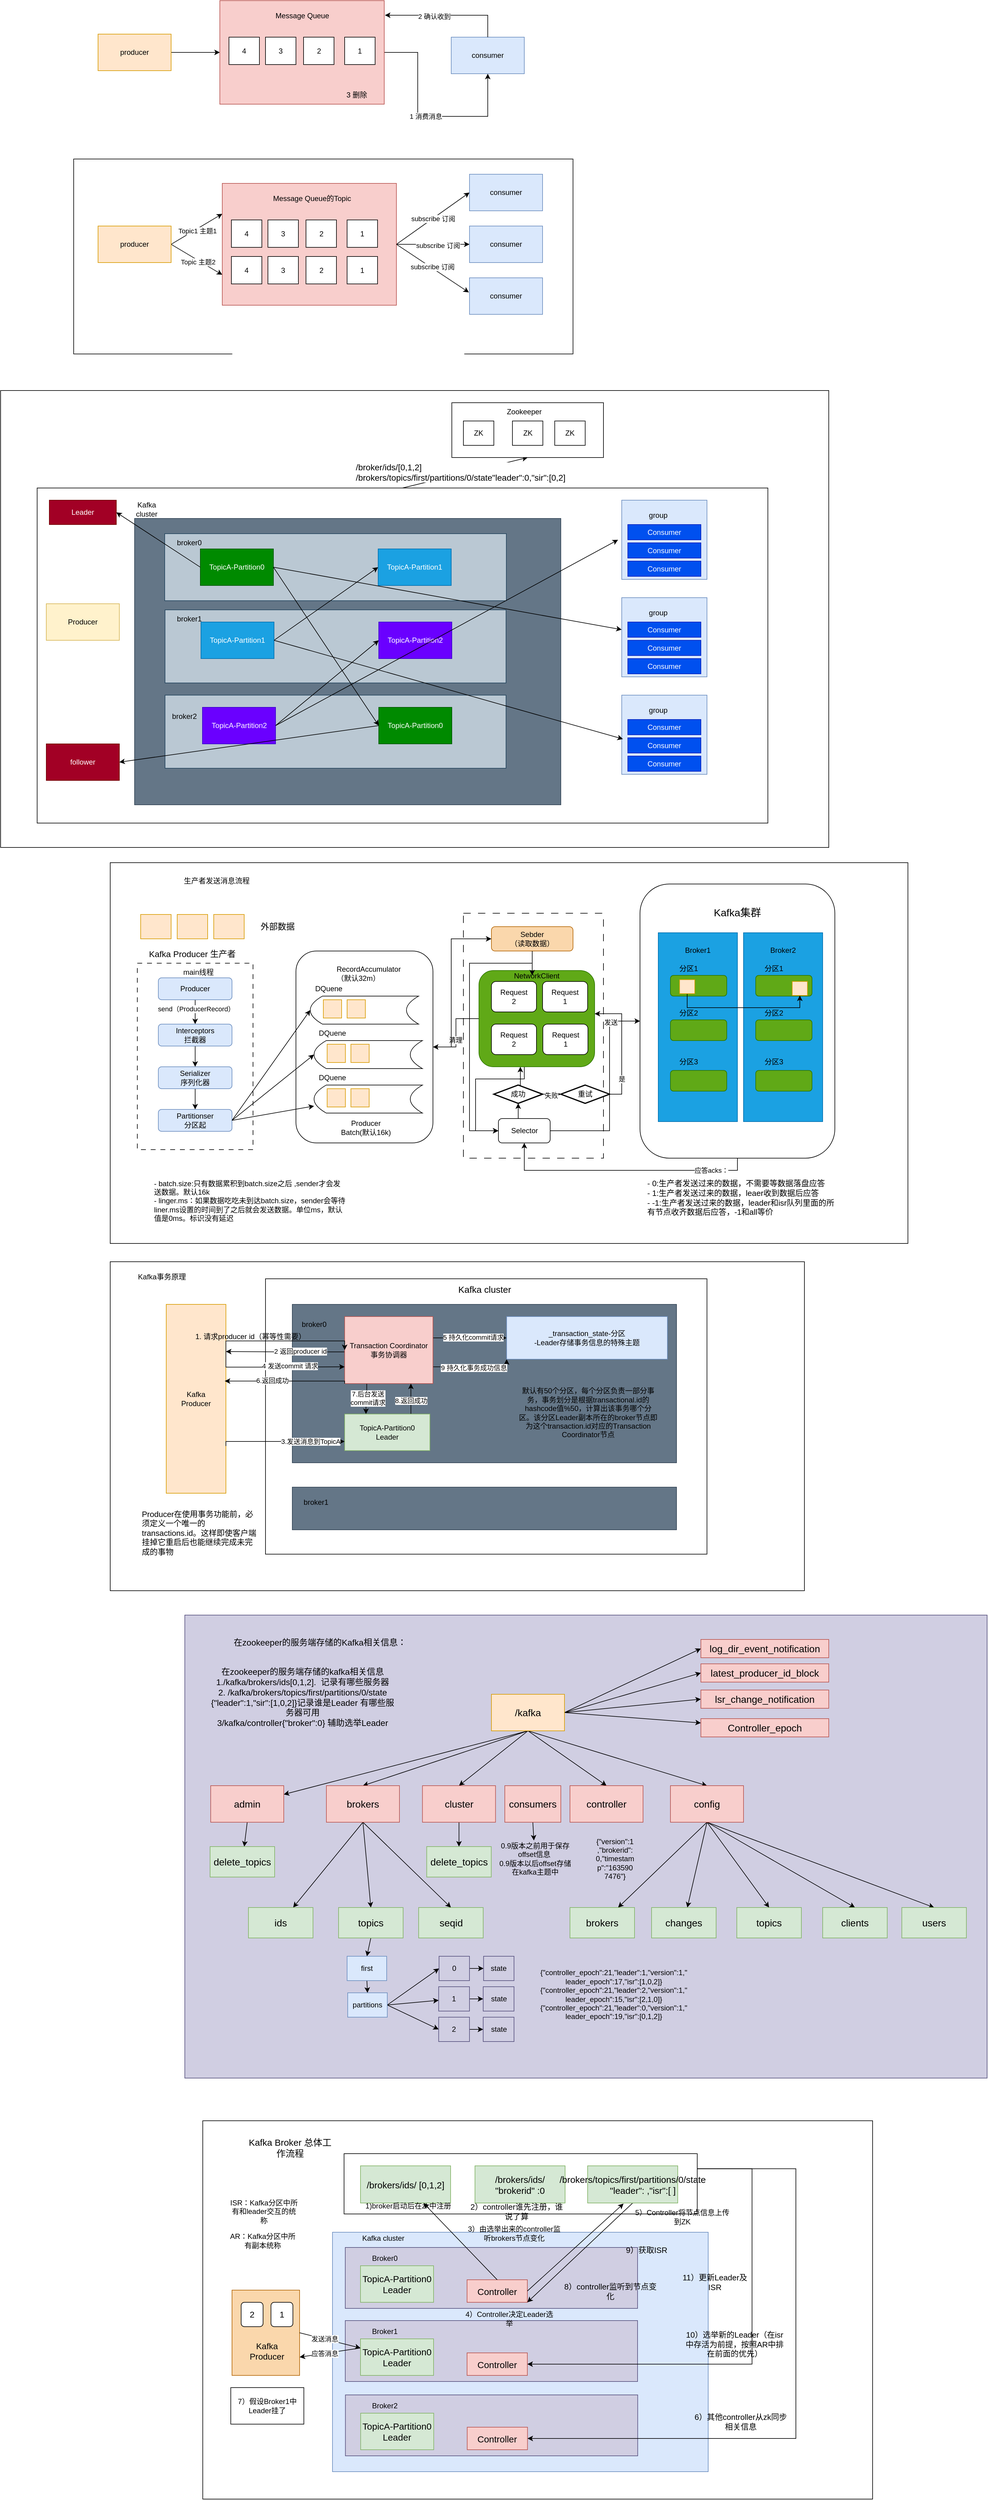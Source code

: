 <mxfile version="22.1.3" type="github">
  <diagram name="第 1 页" id="flrFkAzzh4sRucV4Xojh">
    <mxGraphModel dx="2261" dy="827" grid="1" gridSize="9" guides="1" tooltips="1" connect="1" arrows="1" fold="1" page="1" pageScale="1" pageWidth="827" pageHeight="1169" math="0" shadow="0">
      <root>
        <mxCell id="0" />
        <mxCell id="1" parent="0" />
        <mxCell id="u0BOKyI3YEC1JE8kHhpO-361" value="" style="rounded=0;whiteSpace=wrap;html=1;" vertex="1" parent="1">
          <mxGeometry x="232" y="3600" width="1100" height="621" as="geometry" />
        </mxCell>
        <mxCell id="u0BOKyI3YEC1JE8kHhpO-339" value="" style="rounded=0;whiteSpace=wrap;html=1;fillColor=#dae8fc;strokeColor=#6c8ebf;" vertex="1" parent="1">
          <mxGeometry x="445" y="3783" width="617" height="393" as="geometry" />
        </mxCell>
        <mxCell id="u0BOKyI3YEC1JE8kHhpO-312" value="" style="rounded=0;whiteSpace=wrap;html=1;fillColor=#d0cee2;strokeColor=#56517e;" vertex="1" parent="1">
          <mxGeometry x="202.5" y="2770" width="1317.5" height="760" as="geometry" />
        </mxCell>
        <mxCell id="u0BOKyI3YEC1JE8kHhpO-241" value="" style="rounded=0;whiteSpace=wrap;html=1;" vertex="1" parent="1">
          <mxGeometry x="80" y="2190" width="1140" height="540" as="geometry" />
        </mxCell>
        <mxCell id="u0BOKyI3YEC1JE8kHhpO-206" value="" style="rounded=0;whiteSpace=wrap;html=1;" vertex="1" parent="1">
          <mxGeometry x="80" y="1535" width="1310" height="625" as="geometry" />
        </mxCell>
        <mxCell id="u0BOKyI3YEC1JE8kHhpO-96" value="" style="rounded=0;whiteSpace=wrap;html=1;" vertex="1" parent="1">
          <mxGeometry x="-100" y="760" width="1360" height="750" as="geometry" />
        </mxCell>
        <mxCell id="u0BOKyI3YEC1JE8kHhpO-47" value="" style="rounded=0;whiteSpace=wrap;html=1;" vertex="1" parent="1">
          <mxGeometry x="20" y="380" width="820" height="320" as="geometry" />
        </mxCell>
        <mxCell id="u0BOKyI3YEC1JE8kHhpO-16" style="edgeStyle=orthogonalEdgeStyle;rounded=0;orthogonalLoop=1;jettySize=auto;html=1;exitX=1;exitY=0.5;exitDx=0;exitDy=0;" edge="1" parent="1" source="u0BOKyI3YEC1JE8kHhpO-1" target="u0BOKyI3YEC1JE8kHhpO-2">
          <mxGeometry relative="1" as="geometry" />
        </mxCell>
        <mxCell id="u0BOKyI3YEC1JE8kHhpO-1" value="producer" style="rounded=0;whiteSpace=wrap;html=1;fillColor=#ffe6cc;strokeColor=#d79b00;" vertex="1" parent="1">
          <mxGeometry x="60" y="175" width="120" height="60" as="geometry" />
        </mxCell>
        <mxCell id="u0BOKyI3YEC1JE8kHhpO-13" value="1 消费消息" style="edgeStyle=orthogonalEdgeStyle;rounded=0;orthogonalLoop=1;jettySize=auto;html=1;exitX=1;exitY=0.5;exitDx=0;exitDy=0;entryX=0.5;entryY=1;entryDx=0;entryDy=0;" edge="1" parent="1" source="u0BOKyI3YEC1JE8kHhpO-2" target="u0BOKyI3YEC1JE8kHhpO-12">
          <mxGeometry relative="1" as="geometry">
            <Array as="points">
              <mxPoint x="585" y="205" />
              <mxPoint x="585" y="310" />
              <mxPoint x="700" y="310" />
            </Array>
          </mxGeometry>
        </mxCell>
        <mxCell id="u0BOKyI3YEC1JE8kHhpO-2" value="" style="rounded=0;whiteSpace=wrap;html=1;fillColor=#f8cecc;strokeColor=#b85450;" vertex="1" parent="1">
          <mxGeometry x="260" y="120" width="270" height="170" as="geometry" />
        </mxCell>
        <mxCell id="u0BOKyI3YEC1JE8kHhpO-3" value="Message Queue" style="text;html=1;strokeColor=none;fillColor=none;align=center;verticalAlign=middle;whiteSpace=wrap;rounded=0;" vertex="1" parent="1">
          <mxGeometry x="337.5" y="130" width="115" height="30" as="geometry" />
        </mxCell>
        <mxCell id="u0BOKyI3YEC1JE8kHhpO-5" value="1" style="rounded=0;whiteSpace=wrap;html=1;" vertex="1" parent="1">
          <mxGeometry x="465" y="180" width="50" height="45" as="geometry" />
        </mxCell>
        <mxCell id="u0BOKyI3YEC1JE8kHhpO-6" value="2" style="rounded=0;whiteSpace=wrap;html=1;" vertex="1" parent="1">
          <mxGeometry x="397.5" y="180" width="50" height="45" as="geometry" />
        </mxCell>
        <mxCell id="u0BOKyI3YEC1JE8kHhpO-9" value="3" style="rounded=0;whiteSpace=wrap;html=1;" vertex="1" parent="1">
          <mxGeometry x="335" y="180" width="50" height="45" as="geometry" />
        </mxCell>
        <mxCell id="u0BOKyI3YEC1JE8kHhpO-10" value="4" style="rounded=0;whiteSpace=wrap;html=1;" vertex="1" parent="1">
          <mxGeometry x="275" y="180" width="50" height="45" as="geometry" />
        </mxCell>
        <mxCell id="u0BOKyI3YEC1JE8kHhpO-11" value="3 删除" style="text;html=1;strokeColor=none;fillColor=none;align=center;verticalAlign=middle;whiteSpace=wrap;rounded=0;" vertex="1" parent="1">
          <mxGeometry x="455" y="260" width="60" height="30" as="geometry" />
        </mxCell>
        <mxCell id="u0BOKyI3YEC1JE8kHhpO-12" value="consumer" style="rounded=0;whiteSpace=wrap;html=1;fillColor=#dae8fc;strokeColor=#6c8ebf;" vertex="1" parent="1">
          <mxGeometry x="640" y="180" width="120" height="60" as="geometry" />
        </mxCell>
        <mxCell id="u0BOKyI3YEC1JE8kHhpO-14" style="edgeStyle=orthogonalEdgeStyle;rounded=0;orthogonalLoop=1;jettySize=auto;html=1;exitX=0.5;exitY=0;exitDx=0;exitDy=0;entryX=1.004;entryY=0.141;entryDx=0;entryDy=0;entryPerimeter=0;" edge="1" parent="1" source="u0BOKyI3YEC1JE8kHhpO-12" target="u0BOKyI3YEC1JE8kHhpO-2">
          <mxGeometry relative="1" as="geometry" />
        </mxCell>
        <mxCell id="u0BOKyI3YEC1JE8kHhpO-15" value="2 确认收到" style="edgeLabel;html=1;align=center;verticalAlign=middle;resizable=0;points=[];" vertex="1" connectable="0" parent="u0BOKyI3YEC1JE8kHhpO-14">
          <mxGeometry x="0.21" y="2" relative="1" as="geometry">
            <mxPoint as="offset" />
          </mxGeometry>
        </mxCell>
        <mxCell id="u0BOKyI3YEC1JE8kHhpO-43" style="edgeStyle=none;rounded=0;orthogonalLoop=1;jettySize=auto;html=1;exitX=1;exitY=0.5;exitDx=0;exitDy=0;entryX=0;entryY=0.25;entryDx=0;entryDy=0;" edge="1" parent="1" source="u0BOKyI3YEC1JE8kHhpO-18" target="u0BOKyI3YEC1JE8kHhpO-20">
          <mxGeometry relative="1" as="geometry" />
        </mxCell>
        <mxCell id="u0BOKyI3YEC1JE8kHhpO-45" value="Topic1 主题1" style="edgeLabel;html=1;align=center;verticalAlign=middle;resizable=0;points=[];" vertex="1" connectable="0" parent="u0BOKyI3YEC1JE8kHhpO-43">
          <mxGeometry x="-0.031" y="-3" relative="1" as="geometry">
            <mxPoint y="-1" as="offset" />
          </mxGeometry>
        </mxCell>
        <mxCell id="u0BOKyI3YEC1JE8kHhpO-44" style="edgeStyle=none;rounded=0;orthogonalLoop=1;jettySize=auto;html=1;exitX=1;exitY=0.5;exitDx=0;exitDy=0;entryX=0;entryY=0.75;entryDx=0;entryDy=0;" edge="1" parent="1" source="u0BOKyI3YEC1JE8kHhpO-18" target="u0BOKyI3YEC1JE8kHhpO-20">
          <mxGeometry relative="1" as="geometry" />
        </mxCell>
        <mxCell id="u0BOKyI3YEC1JE8kHhpO-46" value="Topic 主题2" style="edgeLabel;html=1;align=center;verticalAlign=middle;resizable=0;points=[];" vertex="1" connectable="0" parent="u0BOKyI3YEC1JE8kHhpO-44">
          <mxGeometry x="0.067" y="-2" relative="1" as="geometry">
            <mxPoint as="offset" />
          </mxGeometry>
        </mxCell>
        <mxCell id="u0BOKyI3YEC1JE8kHhpO-18" value="producer" style="rounded=0;whiteSpace=wrap;html=1;fillColor=#ffe6cc;strokeColor=#d79b00;" vertex="1" parent="1">
          <mxGeometry x="60" y="490" width="120" height="60" as="geometry" />
        </mxCell>
        <mxCell id="u0BOKyI3YEC1JE8kHhpO-36" value="subscribe 订阅" style="rounded=0;orthogonalLoop=1;jettySize=auto;html=1;exitX=1;exitY=0.5;exitDx=0;exitDy=0;entryX=0;entryY=0.5;entryDx=0;entryDy=0;" edge="1" parent="1" source="u0BOKyI3YEC1JE8kHhpO-20" target="u0BOKyI3YEC1JE8kHhpO-27">
          <mxGeometry relative="1" as="geometry" />
        </mxCell>
        <mxCell id="u0BOKyI3YEC1JE8kHhpO-37" style="rounded=0;orthogonalLoop=1;jettySize=auto;html=1;exitX=1;exitY=0.5;exitDx=0;exitDy=0;entryX=0;entryY=0.5;entryDx=0;entryDy=0;" edge="1" parent="1" source="u0BOKyI3YEC1JE8kHhpO-20" target="u0BOKyI3YEC1JE8kHhpO-34">
          <mxGeometry relative="1" as="geometry" />
        </mxCell>
        <mxCell id="u0BOKyI3YEC1JE8kHhpO-39" value="subscribe 订阅" style="edgeLabel;html=1;align=center;verticalAlign=middle;resizable=0;points=[];" vertex="1" connectable="0" parent="u0BOKyI3YEC1JE8kHhpO-37">
          <mxGeometry x="0.133" y="-2" relative="1" as="geometry">
            <mxPoint as="offset" />
          </mxGeometry>
        </mxCell>
        <mxCell id="u0BOKyI3YEC1JE8kHhpO-20" value="" style="rounded=0;whiteSpace=wrap;html=1;fillColor=#f8cecc;strokeColor=#b85450;" vertex="1" parent="1">
          <mxGeometry x="264" y="420" width="286" height="200" as="geometry" />
        </mxCell>
        <mxCell id="u0BOKyI3YEC1JE8kHhpO-21" value="Message Queue的Topic" style="text;html=1;strokeColor=none;fillColor=none;align=center;verticalAlign=middle;whiteSpace=wrap;rounded=0;" vertex="1" parent="1">
          <mxGeometry x="341.5" y="430" width="138.5" height="30" as="geometry" />
        </mxCell>
        <mxCell id="u0BOKyI3YEC1JE8kHhpO-22" value="1" style="rounded=0;whiteSpace=wrap;html=1;" vertex="1" parent="1">
          <mxGeometry x="469" y="480" width="50" height="45" as="geometry" />
        </mxCell>
        <mxCell id="u0BOKyI3YEC1JE8kHhpO-23" value="2" style="rounded=0;whiteSpace=wrap;html=1;" vertex="1" parent="1">
          <mxGeometry x="401.5" y="480" width="50" height="45" as="geometry" />
        </mxCell>
        <mxCell id="u0BOKyI3YEC1JE8kHhpO-24" value="3" style="rounded=0;whiteSpace=wrap;html=1;" vertex="1" parent="1">
          <mxGeometry x="339" y="480" width="50" height="45" as="geometry" />
        </mxCell>
        <mxCell id="u0BOKyI3YEC1JE8kHhpO-25" value="4" style="rounded=0;whiteSpace=wrap;html=1;" vertex="1" parent="1">
          <mxGeometry x="279" y="480" width="50" height="45" as="geometry" />
        </mxCell>
        <mxCell id="u0BOKyI3YEC1JE8kHhpO-27" value="consumer" style="rounded=0;whiteSpace=wrap;html=1;fillColor=#dae8fc;strokeColor=#6c8ebf;" vertex="1" parent="1">
          <mxGeometry x="670" y="405" width="120" height="60" as="geometry" />
        </mxCell>
        <mxCell id="u0BOKyI3YEC1JE8kHhpO-30" value="1" style="rounded=0;whiteSpace=wrap;html=1;" vertex="1" parent="1">
          <mxGeometry x="469" y="540" width="50" height="45" as="geometry" />
        </mxCell>
        <mxCell id="u0BOKyI3YEC1JE8kHhpO-31" value="2" style="rounded=0;whiteSpace=wrap;html=1;" vertex="1" parent="1">
          <mxGeometry x="401.5" y="540" width="50" height="45" as="geometry" />
        </mxCell>
        <mxCell id="u0BOKyI3YEC1JE8kHhpO-32" value="3" style="rounded=0;whiteSpace=wrap;html=1;" vertex="1" parent="1">
          <mxGeometry x="339" y="540" width="50" height="45" as="geometry" />
        </mxCell>
        <mxCell id="u0BOKyI3YEC1JE8kHhpO-33" value="4" style="rounded=0;whiteSpace=wrap;html=1;" vertex="1" parent="1">
          <mxGeometry x="279" y="540" width="50" height="45" as="geometry" />
        </mxCell>
        <mxCell id="u0BOKyI3YEC1JE8kHhpO-34" value="consumer" style="rounded=0;whiteSpace=wrap;html=1;fillColor=#dae8fc;strokeColor=#6c8ebf;" vertex="1" parent="1">
          <mxGeometry x="670" y="490" width="120" height="60" as="geometry" />
        </mxCell>
        <mxCell id="u0BOKyI3YEC1JE8kHhpO-35" value="consumer" style="rounded=0;whiteSpace=wrap;html=1;fillColor=#dae8fc;strokeColor=#6c8ebf;" vertex="1" parent="1">
          <mxGeometry x="670" y="575" width="120" height="60" as="geometry" />
        </mxCell>
        <mxCell id="u0BOKyI3YEC1JE8kHhpO-38" style="rounded=0;orthogonalLoop=1;jettySize=auto;html=1;exitX=1;exitY=0.5;exitDx=0;exitDy=0;entryX=-0.008;entryY=0.4;entryDx=0;entryDy=0;entryPerimeter=0;" edge="1" parent="1" source="u0BOKyI3YEC1JE8kHhpO-20" target="u0BOKyI3YEC1JE8kHhpO-35">
          <mxGeometry relative="1" as="geometry" />
        </mxCell>
        <mxCell id="u0BOKyI3YEC1JE8kHhpO-40" value="subscribe 订阅" style="edgeLabel;html=1;align=center;verticalAlign=middle;resizable=0;points=[];" vertex="1" connectable="0" parent="u0BOKyI3YEC1JE8kHhpO-38">
          <mxGeometry x="-0.025" y="2" relative="1" as="geometry">
            <mxPoint as="offset" />
          </mxGeometry>
        </mxCell>
        <mxCell id="u0BOKyI3YEC1JE8kHhpO-94" style="edgeStyle=none;rounded=0;orthogonalLoop=1;jettySize=auto;html=1;exitX=0.5;exitY=0;exitDx=0;exitDy=0;entryX=0.5;entryY=1;entryDx=0;entryDy=0;" edge="1" parent="1" source="u0BOKyI3YEC1JE8kHhpO-48" target="u0BOKyI3YEC1JE8kHhpO-89">
          <mxGeometry relative="1" as="geometry" />
        </mxCell>
        <mxCell id="u0BOKyI3YEC1JE8kHhpO-95" value="&lt;div style=&quot;text-align: start; font-size: 14px;&quot;&gt;&lt;font style=&quot;font-size: 14px;&quot;&gt;/broker/ids/[0,1,2]&lt;/font&gt;&lt;/div&gt;&lt;div style=&quot;text-align: start; font-size: 14px;&quot;&gt;&lt;font style=&quot;font-size: 14px;&quot;&gt;/brokers/topics/first/partitions/0/state&quot;leader&quot;:0,&quot;sir&quot;:[0,2]&lt;/font&gt;&lt;/div&gt;" style="edgeLabel;html=1;align=center;verticalAlign=middle;resizable=0;points=[];" vertex="1" connectable="0" parent="u0BOKyI3YEC1JE8kHhpO-94">
          <mxGeometry x="-0.069" y="3" relative="1" as="geometry">
            <mxPoint as="offset" />
          </mxGeometry>
        </mxCell>
        <mxCell id="u0BOKyI3YEC1JE8kHhpO-48" value="" style="rounded=0;whiteSpace=wrap;html=1;" vertex="1" parent="1">
          <mxGeometry x="-40" y="920" width="1200" height="550" as="geometry" />
        </mxCell>
        <mxCell id="u0BOKyI3YEC1JE8kHhpO-49" value="" style="rounded=0;whiteSpace=wrap;html=1;fillColor=#647687;fontColor=#ffffff;strokeColor=#314354;" vertex="1" parent="1">
          <mxGeometry x="120" y="970" width="700" height="470" as="geometry" />
        </mxCell>
        <mxCell id="u0BOKyI3YEC1JE8kHhpO-57" value="" style="rounded=0;whiteSpace=wrap;html=1;fillColor=#bac8d3;strokeColor=#23445d;" vertex="1" parent="1">
          <mxGeometry x="169.5" y="995" width="561" height="110" as="geometry" />
        </mxCell>
        <mxCell id="u0BOKyI3YEC1JE8kHhpO-82" style="edgeStyle=none;rounded=0;orthogonalLoop=1;jettySize=auto;html=1;exitX=1;exitY=0.5;exitDx=0;exitDy=0;" edge="1" parent="1" source="u0BOKyI3YEC1JE8kHhpO-50" target="u0BOKyI3YEC1JE8kHhpO-72">
          <mxGeometry relative="1" as="geometry" />
        </mxCell>
        <mxCell id="u0BOKyI3YEC1JE8kHhpO-87" style="edgeStyle=none;rounded=0;orthogonalLoop=1;jettySize=auto;html=1;exitX=0;exitY=0.5;exitDx=0;exitDy=0;entryX=1;entryY=0.5;entryDx=0;entryDy=0;" edge="1" parent="1" source="u0BOKyI3YEC1JE8kHhpO-50" target="u0BOKyI3YEC1JE8kHhpO-85">
          <mxGeometry relative="1" as="geometry" />
        </mxCell>
        <mxCell id="u0BOKyI3YEC1JE8kHhpO-50" value="TopicA-Partition0" style="rounded=0;whiteSpace=wrap;html=1;fillColor=#008a00;fontColor=#ffffff;strokeColor=#005700;" vertex="1" parent="1">
          <mxGeometry x="228" y="1020" width="120" height="60" as="geometry" />
        </mxCell>
        <mxCell id="u0BOKyI3YEC1JE8kHhpO-58" value="" style="rounded=0;whiteSpace=wrap;html=1;fillColor=#bac8d3;strokeColor=#23445d;" vertex="1" parent="1">
          <mxGeometry x="170" y="1120" width="560" height="120" as="geometry" />
        </mxCell>
        <mxCell id="u0BOKyI3YEC1JE8kHhpO-65" style="edgeStyle=none;rounded=0;orthogonalLoop=1;jettySize=auto;html=1;exitX=1;exitY=0.5;exitDx=0;exitDy=0;entryX=0;entryY=0.5;entryDx=0;entryDy=0;" edge="1" parent="1" source="u0BOKyI3YEC1JE8kHhpO-51" target="u0BOKyI3YEC1JE8kHhpO-53">
          <mxGeometry relative="1" as="geometry" />
        </mxCell>
        <mxCell id="u0BOKyI3YEC1JE8kHhpO-51" value="TopicA-Partition1" style="rounded=0;whiteSpace=wrap;html=1;fillColor=#1ba1e2;fontColor=#ffffff;strokeColor=#006EAF;" vertex="1" parent="1">
          <mxGeometry x="229" y="1140" width="120" height="60" as="geometry" />
        </mxCell>
        <mxCell id="u0BOKyI3YEC1JE8kHhpO-59" value="" style="rounded=0;whiteSpace=wrap;html=1;fillColor=#bac8d3;strokeColor=#23445d;" vertex="1" parent="1">
          <mxGeometry x="170" y="1260" width="560" height="120" as="geometry" />
        </mxCell>
        <mxCell id="u0BOKyI3YEC1JE8kHhpO-66" style="edgeStyle=none;rounded=0;orthogonalLoop=1;jettySize=auto;html=1;exitX=1;exitY=0.5;exitDx=0;exitDy=0;entryX=0;entryY=0.5;entryDx=0;entryDy=0;" edge="1" parent="1" source="u0BOKyI3YEC1JE8kHhpO-52" target="u0BOKyI3YEC1JE8kHhpO-54">
          <mxGeometry relative="1" as="geometry" />
        </mxCell>
        <mxCell id="u0BOKyI3YEC1JE8kHhpO-52" value="TopicA-Partition2" style="rounded=0;whiteSpace=wrap;html=1;fillColor=#6a00ff;fontColor=#ffffff;strokeColor=#3700CC;" vertex="1" parent="1">
          <mxGeometry x="231.5" y="1280" width="120" height="60" as="geometry" />
        </mxCell>
        <mxCell id="u0BOKyI3YEC1JE8kHhpO-53" value="TopicA-Partition1" style="rounded=0;whiteSpace=wrap;html=1;fillColor=#1ba1e2;fontColor=#ffffff;strokeColor=#006EAF;" vertex="1" parent="1">
          <mxGeometry x="520" y="1020" width="120" height="60" as="geometry" />
        </mxCell>
        <mxCell id="u0BOKyI3YEC1JE8kHhpO-54" value="TopicA-Partition2" style="rounded=0;whiteSpace=wrap;html=1;fillColor=#6a00ff;fontColor=#ffffff;strokeColor=#3700CC;" vertex="1" parent="1">
          <mxGeometry x="521" y="1140" width="120" height="60" as="geometry" />
        </mxCell>
        <mxCell id="u0BOKyI3YEC1JE8kHhpO-88" style="edgeStyle=none;rounded=0;orthogonalLoop=1;jettySize=auto;html=1;exitX=0;exitY=0.5;exitDx=0;exitDy=0;entryX=1;entryY=0.5;entryDx=0;entryDy=0;" edge="1" parent="1" source="u0BOKyI3YEC1JE8kHhpO-55" target="u0BOKyI3YEC1JE8kHhpO-86">
          <mxGeometry relative="1" as="geometry" />
        </mxCell>
        <mxCell id="u0BOKyI3YEC1JE8kHhpO-55" value="TopicA-Partition0" style="rounded=0;whiteSpace=wrap;html=1;fillColor=#008a00;fontColor=#ffffff;strokeColor=#005700;" vertex="1" parent="1">
          <mxGeometry x="521" y="1280" width="120" height="60" as="geometry" />
        </mxCell>
        <mxCell id="u0BOKyI3YEC1JE8kHhpO-56" value="Producer" style="rounded=0;whiteSpace=wrap;html=1;fillColor=#fff2cc;strokeColor=#d6b656;" vertex="1" parent="1">
          <mxGeometry x="-25" y="1110" width="120" height="60" as="geometry" />
        </mxCell>
        <mxCell id="u0BOKyI3YEC1JE8kHhpO-60" value="broker0" style="text;html=1;strokeColor=none;fillColor=none;align=center;verticalAlign=middle;whiteSpace=wrap;rounded=0;" vertex="1" parent="1">
          <mxGeometry x="180" y="995" width="60" height="30" as="geometry" />
        </mxCell>
        <mxCell id="u0BOKyI3YEC1JE8kHhpO-61" value="broker1" style="text;html=1;strokeColor=none;fillColor=none;align=center;verticalAlign=middle;whiteSpace=wrap;rounded=0;" vertex="1" parent="1">
          <mxGeometry x="180" y="1120" width="60" height="30" as="geometry" />
        </mxCell>
        <mxCell id="u0BOKyI3YEC1JE8kHhpO-62" value="broker2" style="text;html=1;strokeColor=none;fillColor=none;align=center;verticalAlign=middle;whiteSpace=wrap;rounded=0;" vertex="1" parent="1">
          <mxGeometry x="171.5" y="1280" width="60" height="30" as="geometry" />
        </mxCell>
        <mxCell id="u0BOKyI3YEC1JE8kHhpO-63" value="Kafka cluster" style="text;html=1;strokeColor=none;fillColor=none;align=center;verticalAlign=middle;whiteSpace=wrap;rounded=0;" vertex="1" parent="1">
          <mxGeometry x="110" y="940" width="60" height="30" as="geometry" />
        </mxCell>
        <mxCell id="u0BOKyI3YEC1JE8kHhpO-64" style="edgeStyle=none;rounded=0;orthogonalLoop=1;jettySize=auto;html=1;exitX=1;exitY=0.5;exitDx=0;exitDy=0;entryX=0;entryY=0.5;entryDx=0;entryDy=0;" edge="1" parent="1" source="u0BOKyI3YEC1JE8kHhpO-50" target="u0BOKyI3YEC1JE8kHhpO-55">
          <mxGeometry relative="1" as="geometry" />
        </mxCell>
        <mxCell id="u0BOKyI3YEC1JE8kHhpO-67" value="" style="rounded=0;whiteSpace=wrap;html=1;fillColor=#dae8fc;strokeColor=#6c8ebf;" vertex="1" parent="1">
          <mxGeometry x="920" y="940" width="140" height="130" as="geometry" />
        </mxCell>
        <mxCell id="u0BOKyI3YEC1JE8kHhpO-68" value="Consumer" style="rounded=0;whiteSpace=wrap;html=1;fillColor=#0050ef;fontColor=#ffffff;strokeColor=#001DBC;" vertex="1" parent="1">
          <mxGeometry x="930" y="980" width="120" height="25" as="geometry" />
        </mxCell>
        <mxCell id="u0BOKyI3YEC1JE8kHhpO-69" value="Consumer" style="rounded=0;whiteSpace=wrap;html=1;fillColor=#0050ef;fontColor=#ffffff;strokeColor=#001DBC;" vertex="1" parent="1">
          <mxGeometry x="930" y="1010" width="120" height="25" as="geometry" />
        </mxCell>
        <mxCell id="u0BOKyI3YEC1JE8kHhpO-70" value="Consumer" style="rounded=0;whiteSpace=wrap;html=1;fillColor=#0050ef;fontColor=#ffffff;strokeColor=#001DBC;" vertex="1" parent="1">
          <mxGeometry x="930" y="1040" width="120" height="25" as="geometry" />
        </mxCell>
        <mxCell id="u0BOKyI3YEC1JE8kHhpO-71" value="group" style="text;html=1;strokeColor=none;fillColor=none;align=center;verticalAlign=middle;whiteSpace=wrap;rounded=0;" vertex="1" parent="1">
          <mxGeometry x="950" y="950" width="60" height="30" as="geometry" />
        </mxCell>
        <mxCell id="u0BOKyI3YEC1JE8kHhpO-72" value="" style="rounded=0;whiteSpace=wrap;html=1;fillColor=#dae8fc;strokeColor=#6c8ebf;" vertex="1" parent="1">
          <mxGeometry x="920" y="1100" width="140" height="130" as="geometry" />
        </mxCell>
        <mxCell id="u0BOKyI3YEC1JE8kHhpO-73" value="Consumer" style="rounded=0;whiteSpace=wrap;html=1;fillColor=#0050ef;fontColor=#ffffff;strokeColor=#001DBC;" vertex="1" parent="1">
          <mxGeometry x="930" y="1140" width="120" height="25" as="geometry" />
        </mxCell>
        <mxCell id="u0BOKyI3YEC1JE8kHhpO-74" value="Consumer" style="rounded=0;whiteSpace=wrap;html=1;fillColor=#0050ef;fontColor=#ffffff;strokeColor=#001DBC;" vertex="1" parent="1">
          <mxGeometry x="930" y="1170" width="120" height="25" as="geometry" />
        </mxCell>
        <mxCell id="u0BOKyI3YEC1JE8kHhpO-75" value="Consumer" style="rounded=0;whiteSpace=wrap;html=1;fillColor=#0050ef;fontColor=#ffffff;strokeColor=#001DBC;" vertex="1" parent="1">
          <mxGeometry x="930" y="1200" width="120" height="25" as="geometry" />
        </mxCell>
        <mxCell id="u0BOKyI3YEC1JE8kHhpO-76" value="group" style="text;html=1;strokeColor=none;fillColor=none;align=center;verticalAlign=middle;whiteSpace=wrap;rounded=0;" vertex="1" parent="1">
          <mxGeometry x="950" y="1110" width="60" height="30" as="geometry" />
        </mxCell>
        <mxCell id="u0BOKyI3YEC1JE8kHhpO-77" value="" style="rounded=0;whiteSpace=wrap;html=1;fillColor=#dae8fc;strokeColor=#6c8ebf;" vertex="1" parent="1">
          <mxGeometry x="920" y="1260" width="140" height="130" as="geometry" />
        </mxCell>
        <mxCell id="u0BOKyI3YEC1JE8kHhpO-78" value="Consumer" style="rounded=0;whiteSpace=wrap;html=1;fillColor=#0050ef;fontColor=#ffffff;strokeColor=#001DBC;" vertex="1" parent="1">
          <mxGeometry x="930" y="1300" width="120" height="25" as="geometry" />
        </mxCell>
        <mxCell id="u0BOKyI3YEC1JE8kHhpO-79" value="Consumer" style="rounded=0;whiteSpace=wrap;html=1;fillColor=#0050ef;fontColor=#ffffff;strokeColor=#001DBC;" vertex="1" parent="1">
          <mxGeometry x="930" y="1330" width="120" height="25" as="geometry" />
        </mxCell>
        <mxCell id="u0BOKyI3YEC1JE8kHhpO-80" value="Consumer" style="rounded=0;whiteSpace=wrap;html=1;fillColor=#0050ef;fontColor=#ffffff;strokeColor=#001DBC;" vertex="1" parent="1">
          <mxGeometry x="930" y="1360" width="120" height="25" as="geometry" />
        </mxCell>
        <mxCell id="u0BOKyI3YEC1JE8kHhpO-81" value="group" style="text;html=1;strokeColor=none;fillColor=none;align=center;verticalAlign=middle;whiteSpace=wrap;rounded=0;" vertex="1" parent="1">
          <mxGeometry x="950" y="1270" width="60" height="30" as="geometry" />
        </mxCell>
        <mxCell id="u0BOKyI3YEC1JE8kHhpO-83" style="edgeStyle=none;rounded=0;orthogonalLoop=1;jettySize=auto;html=1;exitX=1;exitY=0.5;exitDx=0;exitDy=0;entryX=0.014;entryY=0.554;entryDx=0;entryDy=0;entryPerimeter=0;" edge="1" parent="1" source="u0BOKyI3YEC1JE8kHhpO-51" target="u0BOKyI3YEC1JE8kHhpO-77">
          <mxGeometry relative="1" as="geometry" />
        </mxCell>
        <mxCell id="u0BOKyI3YEC1JE8kHhpO-84" style="edgeStyle=none;rounded=0;orthogonalLoop=1;jettySize=auto;html=1;exitX=1;exitY=0.5;exitDx=0;exitDy=0;entryX=-0.043;entryY=0.5;entryDx=0;entryDy=0;entryPerimeter=0;" edge="1" parent="1" source="u0BOKyI3YEC1JE8kHhpO-52" target="u0BOKyI3YEC1JE8kHhpO-67">
          <mxGeometry relative="1" as="geometry" />
        </mxCell>
        <mxCell id="u0BOKyI3YEC1JE8kHhpO-85" value="Leader" style="rounded=0;whiteSpace=wrap;html=1;fillColor=#a20025;fontColor=#ffffff;strokeColor=#6F0000;" vertex="1" parent="1">
          <mxGeometry x="-20" y="940" width="110" height="40" as="geometry" />
        </mxCell>
        <mxCell id="u0BOKyI3YEC1JE8kHhpO-86" value="follower" style="rounded=0;whiteSpace=wrap;html=1;fillColor=#a20025;fontColor=#ffffff;strokeColor=#6F0000;" vertex="1" parent="1">
          <mxGeometry x="-25" y="1340" width="120" height="60" as="geometry" />
        </mxCell>
        <mxCell id="u0BOKyI3YEC1JE8kHhpO-89" value="" style="rounded=0;whiteSpace=wrap;html=1;" vertex="1" parent="1">
          <mxGeometry x="641" y="780" width="249" height="90" as="geometry" />
        </mxCell>
        <mxCell id="u0BOKyI3YEC1JE8kHhpO-90" value="ZK" style="rounded=0;whiteSpace=wrap;html=1;" vertex="1" parent="1">
          <mxGeometry x="660" y="810" width="50" height="40" as="geometry" />
        </mxCell>
        <mxCell id="u0BOKyI3YEC1JE8kHhpO-91" value="ZK" style="rounded=0;whiteSpace=wrap;html=1;" vertex="1" parent="1">
          <mxGeometry x="740.5" y="810" width="50" height="40" as="geometry" />
        </mxCell>
        <mxCell id="u0BOKyI3YEC1JE8kHhpO-92" value="ZK" style="rounded=0;whiteSpace=wrap;html=1;" vertex="1" parent="1">
          <mxGeometry x="810" y="810" width="50" height="40" as="geometry" />
        </mxCell>
        <mxCell id="u0BOKyI3YEC1JE8kHhpO-93" value="Zookeeper" style="text;html=1;strokeColor=none;fillColor=none;align=center;verticalAlign=middle;whiteSpace=wrap;rounded=0;" vertex="1" parent="1">
          <mxGeometry x="730" y="780" width="60" height="30" as="geometry" />
        </mxCell>
        <mxCell id="u0BOKyI3YEC1JE8kHhpO-97" value="" style="rounded=0;whiteSpace=wrap;html=1;fillColor=#ffe6cc;strokeColor=#d79b00;" vertex="1" parent="1">
          <mxGeometry x="130" y="1620" width="50" height="40" as="geometry" />
        </mxCell>
        <mxCell id="u0BOKyI3YEC1JE8kHhpO-98" value="" style="rounded=0;whiteSpace=wrap;html=1;fillColor=#ffe6cc;strokeColor=#d79b00;" vertex="1" parent="1">
          <mxGeometry x="250" y="1620" width="50" height="40" as="geometry" />
        </mxCell>
        <mxCell id="u0BOKyI3YEC1JE8kHhpO-99" value="" style="rounded=0;whiteSpace=wrap;html=1;fillColor=#ffe6cc;strokeColor=#d79b00;" vertex="1" parent="1">
          <mxGeometry x="190" y="1620" width="50" height="40" as="geometry" />
        </mxCell>
        <mxCell id="u0BOKyI3YEC1JE8kHhpO-100" value="外部数据" style="text;html=1;strokeColor=none;fillColor=none;align=center;verticalAlign=middle;whiteSpace=wrap;rounded=0;strokeWidth=4;fontSize=14;" vertex="1" parent="1">
          <mxGeometry x="325" y="1625" width="60" height="30" as="geometry" />
        </mxCell>
        <mxCell id="u0BOKyI3YEC1JE8kHhpO-101" value="" style="rounded=0;whiteSpace=wrap;html=1;strokeColor=default;dashed=1;dashPattern=8 8;" vertex="1" parent="1">
          <mxGeometry x="124.5" y="1700" width="190" height="306" as="geometry" />
        </mxCell>
        <mxCell id="u0BOKyI3YEC1JE8kHhpO-102" value="Kafka Producer 生产者" style="text;html=1;strokeColor=none;fillColor=none;align=center;verticalAlign=middle;whiteSpace=wrap;rounded=0;fontSize=14;" vertex="1" parent="1">
          <mxGeometry x="140" y="1670" width="150" height="30" as="geometry" />
        </mxCell>
        <mxCell id="u0BOKyI3YEC1JE8kHhpO-110" style="edgeStyle=none;rounded=0;orthogonalLoop=1;jettySize=auto;html=1;exitX=0.5;exitY=1;exitDx=0;exitDy=0;" edge="1" parent="1" source="u0BOKyI3YEC1JE8kHhpO-104" target="u0BOKyI3YEC1JE8kHhpO-108">
          <mxGeometry relative="1" as="geometry" />
        </mxCell>
        <mxCell id="u0BOKyI3YEC1JE8kHhpO-113" value="send（ProducerRecord）" style="edgeLabel;html=1;align=center;verticalAlign=middle;resizable=0;points=[];" vertex="1" connectable="0" parent="u0BOKyI3YEC1JE8kHhpO-110">
          <mxGeometry x="-0.25" y="1" relative="1" as="geometry">
            <mxPoint as="offset" />
          </mxGeometry>
        </mxCell>
        <mxCell id="u0BOKyI3YEC1JE8kHhpO-104" value="Producer" style="rounded=1;whiteSpace=wrap;html=1;fillColor=#dae8fc;strokeColor=#6c8ebf;" vertex="1" parent="1">
          <mxGeometry x="159" y="1724" width="121" height="36" as="geometry" />
        </mxCell>
        <mxCell id="u0BOKyI3YEC1JE8kHhpO-105" value="main线程" style="text;html=1;strokeColor=none;fillColor=none;align=center;verticalAlign=middle;whiteSpace=wrap;rounded=0;" vertex="1" parent="1">
          <mxGeometry x="180" y="1700" width="90" height="30" as="geometry" />
        </mxCell>
        <mxCell id="u0BOKyI3YEC1JE8kHhpO-112" style="edgeStyle=none;rounded=0;orthogonalLoop=1;jettySize=auto;html=1;exitX=0.5;exitY=1;exitDx=0;exitDy=0;" edge="1" parent="1" source="u0BOKyI3YEC1JE8kHhpO-107" target="u0BOKyI3YEC1JE8kHhpO-109">
          <mxGeometry relative="1" as="geometry" />
        </mxCell>
        <mxCell id="u0BOKyI3YEC1JE8kHhpO-107" value="Serializer&lt;br&gt;序列化器" style="rounded=1;whiteSpace=wrap;html=1;fillColor=#dae8fc;strokeColor=#6c8ebf;" vertex="1" parent="1">
          <mxGeometry x="159" y="1870" width="121" height="36" as="geometry" />
        </mxCell>
        <mxCell id="u0BOKyI3YEC1JE8kHhpO-111" style="edgeStyle=none;rounded=0;orthogonalLoop=1;jettySize=auto;html=1;exitX=0.5;exitY=1;exitDx=0;exitDy=0;" edge="1" parent="1" source="u0BOKyI3YEC1JE8kHhpO-108" target="u0BOKyI3YEC1JE8kHhpO-107">
          <mxGeometry relative="1" as="geometry" />
        </mxCell>
        <mxCell id="u0BOKyI3YEC1JE8kHhpO-108" value="Interceptors&lt;br&gt;拦截器" style="rounded=1;whiteSpace=wrap;html=1;fillColor=#dae8fc;strokeColor=#6c8ebf;" vertex="1" parent="1">
          <mxGeometry x="159" y="1800" width="121" height="36" as="geometry" />
        </mxCell>
        <mxCell id="u0BOKyI3YEC1JE8kHhpO-109" value="Partitionser&lt;br&gt;分区起" style="rounded=1;whiteSpace=wrap;html=1;fillColor=#dae8fc;strokeColor=#6c8ebf;" vertex="1" parent="1">
          <mxGeometry x="159" y="1940" width="121" height="36" as="geometry" />
        </mxCell>
        <mxCell id="u0BOKyI3YEC1JE8kHhpO-114" value="" style="rounded=1;whiteSpace=wrap;html=1;" vertex="1" parent="1">
          <mxGeometry x="385" y="1680" width="225" height="315" as="geometry" />
        </mxCell>
        <mxCell id="u0BOKyI3YEC1JE8kHhpO-115" value="&lt;div style=&quot;caret-color: rgb(0, 0, 0); color: rgb(0, 0, 0); font-style: normal; font-variant-caps: normal; font-weight: normal; letter-spacing: normal; text-align: start; text-indent: 0px; text-transform: none; word-spacing: 0px; -webkit-text-stroke-width: 0px; text-decoration: none;&quot;&gt;&lt;div&gt;RecordAccumulator&lt;/div&gt;&lt;div&gt;（默认32m）&lt;/div&gt;&lt;/div&gt;" style="text;html=1;strokeColor=none;fillColor=none;align=center;verticalAlign=middle;whiteSpace=wrap;rounded=0;" vertex="1" parent="1">
          <mxGeometry x="447.5" y="1694" width="112.5" height="46" as="geometry" />
        </mxCell>
        <mxCell id="u0BOKyI3YEC1JE8kHhpO-116" value="" style="shape=dataStorage;whiteSpace=wrap;html=1;fixedSize=1;" vertex="1" parent="1">
          <mxGeometry x="408.5" y="1754" width="178" height="46" as="geometry" />
        </mxCell>
        <mxCell id="u0BOKyI3YEC1JE8kHhpO-117" value="" style="rounded=0;whiteSpace=wrap;html=1;fillColor=#ffe6cc;strokeColor=#d79b00;" vertex="1" parent="1">
          <mxGeometry x="430" y="1760" width="30" height="30" as="geometry" />
        </mxCell>
        <mxCell id="u0BOKyI3YEC1JE8kHhpO-118" value="" style="rounded=0;whiteSpace=wrap;html=1;fillColor=#ffe6cc;strokeColor=#d79b00;" vertex="1" parent="1">
          <mxGeometry x="469" y="1760" width="30" height="30" as="geometry" />
        </mxCell>
        <mxCell id="u0BOKyI3YEC1JE8kHhpO-119" value="DQuene" style="text;html=1;strokeColor=none;fillColor=none;align=center;verticalAlign=middle;whiteSpace=wrap;rounded=0;" vertex="1" parent="1">
          <mxGeometry x="409" y="1727" width="60" height="30" as="geometry" />
        </mxCell>
        <mxCell id="u0BOKyI3YEC1JE8kHhpO-129" value="" style="shape=dataStorage;whiteSpace=wrap;html=1;fixedSize=1;" vertex="1" parent="1">
          <mxGeometry x="414.75" y="1827" width="178" height="46" as="geometry" />
        </mxCell>
        <mxCell id="u0BOKyI3YEC1JE8kHhpO-130" value="" style="rounded=0;whiteSpace=wrap;html=1;fillColor=#ffe6cc;strokeColor=#d79b00;" vertex="1" parent="1">
          <mxGeometry x="436.25" y="1833" width="30" height="30" as="geometry" />
        </mxCell>
        <mxCell id="u0BOKyI3YEC1JE8kHhpO-131" value="" style="rounded=0;whiteSpace=wrap;html=1;fillColor=#ffe6cc;strokeColor=#d79b00;" vertex="1" parent="1">
          <mxGeometry x="475.25" y="1833" width="30" height="30" as="geometry" />
        </mxCell>
        <mxCell id="u0BOKyI3YEC1JE8kHhpO-132" value="DQuene" style="text;html=1;strokeColor=none;fillColor=none;align=center;verticalAlign=middle;whiteSpace=wrap;rounded=0;" vertex="1" parent="1">
          <mxGeometry x="415.25" y="1800" width="60" height="30" as="geometry" />
        </mxCell>
        <mxCell id="u0BOKyI3YEC1JE8kHhpO-133" value="" style="shape=dataStorage;whiteSpace=wrap;html=1;fixedSize=1;" vertex="1" parent="1">
          <mxGeometry x="414.75" y="1900" width="178" height="46" as="geometry" />
        </mxCell>
        <mxCell id="u0BOKyI3YEC1JE8kHhpO-134" value="" style="rounded=0;whiteSpace=wrap;html=1;fillColor=#ffe6cc;strokeColor=#d79b00;" vertex="1" parent="1">
          <mxGeometry x="436.25" y="1906" width="30" height="30" as="geometry" />
        </mxCell>
        <mxCell id="u0BOKyI3YEC1JE8kHhpO-135" value="" style="rounded=0;whiteSpace=wrap;html=1;fillColor=#ffe6cc;strokeColor=#d79b00;" vertex="1" parent="1">
          <mxGeometry x="475.25" y="1906" width="30" height="30" as="geometry" />
        </mxCell>
        <mxCell id="u0BOKyI3YEC1JE8kHhpO-136" value="DQuene" style="text;html=1;strokeColor=none;fillColor=none;align=center;verticalAlign=middle;whiteSpace=wrap;rounded=0;" vertex="1" parent="1">
          <mxGeometry x="415.25" y="1873" width="60" height="30" as="geometry" />
        </mxCell>
        <mxCell id="u0BOKyI3YEC1JE8kHhpO-139" style="edgeStyle=none;rounded=0;orthogonalLoop=1;jettySize=auto;html=1;exitX=1;exitY=0.5;exitDx=0;exitDy=0;entryX=0;entryY=0.75;entryDx=0;entryDy=0;" edge="1" parent="1" source="u0BOKyI3YEC1JE8kHhpO-109" target="u0BOKyI3YEC1JE8kHhpO-133">
          <mxGeometry relative="1" as="geometry" />
        </mxCell>
        <mxCell id="u0BOKyI3YEC1JE8kHhpO-138" style="edgeStyle=none;rounded=0;orthogonalLoop=1;jettySize=auto;html=1;exitX=1;exitY=0.5;exitDx=0;exitDy=0;entryX=0;entryY=0.5;entryDx=0;entryDy=0;" edge="1" parent="1" source="u0BOKyI3YEC1JE8kHhpO-109" target="u0BOKyI3YEC1JE8kHhpO-129">
          <mxGeometry relative="1" as="geometry" />
        </mxCell>
        <mxCell id="u0BOKyI3YEC1JE8kHhpO-137" style="edgeStyle=none;rounded=0;orthogonalLoop=1;jettySize=auto;html=1;exitX=1;exitY=0.5;exitDx=0;exitDy=0;entryX=0;entryY=0.5;entryDx=0;entryDy=0;" edge="1" parent="1" source="u0BOKyI3YEC1JE8kHhpO-109" target="u0BOKyI3YEC1JE8kHhpO-116">
          <mxGeometry relative="1" as="geometry" />
        </mxCell>
        <mxCell id="u0BOKyI3YEC1JE8kHhpO-140" value="Producer&lt;br&gt;Batch(默认16k)" style="text;html=1;strokeColor=none;fillColor=none;align=center;verticalAlign=middle;whiteSpace=wrap;rounded=0;" vertex="1" parent="1">
          <mxGeometry x="440" y="1950" width="120" height="40" as="geometry" />
        </mxCell>
        <mxCell id="u0BOKyI3YEC1JE8kHhpO-142" value="" style="rounded=0;whiteSpace=wrap;html=1;dashed=1;dashPattern=12 12;" vertex="1" parent="1">
          <mxGeometry x="660" y="1618" width="230" height="402" as="geometry" />
        </mxCell>
        <mxCell id="u0BOKyI3YEC1JE8kHhpO-195" style="edgeStyle=orthogonalEdgeStyle;rounded=0;orthogonalLoop=1;jettySize=auto;html=1;exitX=0.5;exitY=1;exitDx=0;exitDy=0;entryX=0;entryY=0.5;entryDx=0;entryDy=0;" edge="1" parent="1" source="u0BOKyI3YEC1JE8kHhpO-143" target="u0BOKyI3YEC1JE8kHhpO-189">
          <mxGeometry relative="1" as="geometry">
            <Array as="points">
              <mxPoint x="773" y="1700" />
              <mxPoint x="670" y="1700" />
              <mxPoint x="670" y="1975" />
            </Array>
          </mxGeometry>
        </mxCell>
        <mxCell id="u0BOKyI3YEC1JE8kHhpO-143" value="Sebder&lt;br&gt;（读取数据）" style="rounded=1;whiteSpace=wrap;html=1;fillColor=#fad7ac;strokeColor=#b46504;" vertex="1" parent="1">
          <mxGeometry x="706" y="1640" width="134" height="40" as="geometry" />
        </mxCell>
        <mxCell id="u0BOKyI3YEC1JE8kHhpO-196" style="edgeStyle=orthogonalEdgeStyle;rounded=0;orthogonalLoop=1;jettySize=auto;html=1;exitX=0;exitY=0.5;exitDx=0;exitDy=0;entryX=1;entryY=0.5;entryDx=0;entryDy=0;" edge="1" parent="1" source="u0BOKyI3YEC1JE8kHhpO-144" target="u0BOKyI3YEC1JE8kHhpO-114">
          <mxGeometry relative="1" as="geometry" />
        </mxCell>
        <mxCell id="u0BOKyI3YEC1JE8kHhpO-197" value="清理" style="edgeLabel;html=1;align=center;verticalAlign=middle;resizable=0;points=[];" vertex="1" connectable="0" parent="u0BOKyI3YEC1JE8kHhpO-196">
          <mxGeometry x="0.192" y="-1" relative="1" as="geometry">
            <mxPoint as="offset" />
          </mxGeometry>
        </mxCell>
        <mxCell id="u0BOKyI3YEC1JE8kHhpO-204" style="edgeStyle=orthogonalEdgeStyle;rounded=0;orthogonalLoop=1;jettySize=auto;html=1;exitX=0.5;exitY=1;exitDx=0;exitDy=0;entryX=0;entryY=0.5;entryDx=0;entryDy=0;" edge="1" parent="1" source="u0BOKyI3YEC1JE8kHhpO-144" target="u0BOKyI3YEC1JE8kHhpO-189">
          <mxGeometry relative="1" as="geometry">
            <Array as="points">
              <mxPoint x="760" y="1870" />
              <mxPoint x="760" y="1890" />
              <mxPoint x="680" y="1890" />
              <mxPoint x="680" y="1975" />
            </Array>
          </mxGeometry>
        </mxCell>
        <mxCell id="u0BOKyI3YEC1JE8kHhpO-144" value="" style="rounded=1;whiteSpace=wrap;html=1;fillColor=#60a917;fontColor=#ffffff;strokeColor=#2D7600;" vertex="1" parent="1">
          <mxGeometry x="685.5" y="1712" width="190" height="158" as="geometry" />
        </mxCell>
        <mxCell id="u0BOKyI3YEC1JE8kHhpO-145" value="Request&lt;br&gt;2" style="rounded=1;whiteSpace=wrap;html=1;" vertex="1" parent="1">
          <mxGeometry x="706" y="1730" width="74" height="50" as="geometry" />
        </mxCell>
        <mxCell id="u0BOKyI3YEC1JE8kHhpO-146" value="Request&lt;br&gt;2" style="rounded=1;whiteSpace=wrap;html=1;" vertex="1" parent="1">
          <mxGeometry x="706" y="1800" width="74" height="50" as="geometry" />
        </mxCell>
        <mxCell id="u0BOKyI3YEC1JE8kHhpO-147" value="Request&lt;br&gt;1" style="rounded=1;whiteSpace=wrap;html=1;" vertex="1" parent="1">
          <mxGeometry x="790" y="1730" width="74" height="50" as="geometry" />
        </mxCell>
        <mxCell id="u0BOKyI3YEC1JE8kHhpO-148" value="Request&lt;br&gt;1" style="rounded=1;whiteSpace=wrap;html=1;" vertex="1" parent="1">
          <mxGeometry x="790.5" y="1800" width="74" height="50" as="geometry" />
        </mxCell>
        <mxCell id="u0BOKyI3YEC1JE8kHhpO-149" value="NetworkClient" style="text;html=1;strokeColor=none;fillColor=none;align=center;verticalAlign=middle;whiteSpace=wrap;rounded=0;" vertex="1" parent="1">
          <mxGeometry x="731" y="1702" width="99" height="38" as="geometry" />
        </mxCell>
        <mxCell id="u0BOKyI3YEC1JE8kHhpO-151" style="edgeStyle=orthogonalEdgeStyle;rounded=0;orthogonalLoop=1;jettySize=auto;html=1;exitX=1;exitY=0.5;exitDx=0;exitDy=0;entryX=0;entryY=0.5;entryDx=0;entryDy=0;" edge="1" parent="1" source="u0BOKyI3YEC1JE8kHhpO-114" target="u0BOKyI3YEC1JE8kHhpO-143">
          <mxGeometry relative="1" as="geometry">
            <Array as="points">
              <mxPoint x="640" y="1838" />
              <mxPoint x="640" y="1660" />
            </Array>
          </mxGeometry>
        </mxCell>
        <mxCell id="u0BOKyI3YEC1JE8kHhpO-152" style="edgeStyle=orthogonalEdgeStyle;rounded=0;orthogonalLoop=1;jettySize=auto;html=1;exitX=0.5;exitY=1;exitDx=0;exitDy=0;entryX=0.424;entryY=0.474;entryDx=0;entryDy=0;entryPerimeter=0;" edge="1" parent="1" source="u0BOKyI3YEC1JE8kHhpO-143" target="u0BOKyI3YEC1JE8kHhpO-149">
          <mxGeometry relative="1" as="geometry" />
        </mxCell>
        <mxCell id="u0BOKyI3YEC1JE8kHhpO-198" style="edgeStyle=orthogonalEdgeStyle;rounded=0;orthogonalLoop=1;jettySize=auto;html=1;exitX=0.5;exitY=1;exitDx=0;exitDy=0;entryX=0.5;entryY=1;entryDx=0;entryDy=0;" edge="1" parent="1" source="u0BOKyI3YEC1JE8kHhpO-153" target="u0BOKyI3YEC1JE8kHhpO-189">
          <mxGeometry relative="1" as="geometry" />
        </mxCell>
        <mxCell id="u0BOKyI3YEC1JE8kHhpO-199" value="应答acks：" style="edgeLabel;html=1;align=center;verticalAlign=middle;resizable=0;points=[];" vertex="1" connectable="0" parent="u0BOKyI3YEC1JE8kHhpO-198">
          <mxGeometry x="-0.696" relative="1" as="geometry">
            <mxPoint as="offset" />
          </mxGeometry>
        </mxCell>
        <mxCell id="u0BOKyI3YEC1JE8kHhpO-153" value="" style="rounded=1;whiteSpace=wrap;html=1;" vertex="1" parent="1">
          <mxGeometry x="950" y="1570" width="320" height="450" as="geometry" />
        </mxCell>
        <mxCell id="u0BOKyI3YEC1JE8kHhpO-154" value="Kafka集群" style="text;html=1;strokeColor=none;fillColor=none;align=center;verticalAlign=middle;whiteSpace=wrap;rounded=0;fontSize=17;" vertex="1" parent="1">
          <mxGeometry x="1040" y="1595" width="140" height="45" as="geometry" />
        </mxCell>
        <mxCell id="u0BOKyI3YEC1JE8kHhpO-155" value="" style="rounded=0;whiteSpace=wrap;html=1;fillColor=#1ba1e2;fontColor=#ffffff;strokeColor=#006EAF;" vertex="1" parent="1">
          <mxGeometry x="980" y="1650" width="130" height="310" as="geometry" />
        </mxCell>
        <mxCell id="u0BOKyI3YEC1JE8kHhpO-156" value="Broker1" style="text;html=1;strokeColor=none;fillColor=none;align=center;verticalAlign=middle;whiteSpace=wrap;rounded=0;" vertex="1" parent="1">
          <mxGeometry x="1015" y="1664" width="60" height="30" as="geometry" />
        </mxCell>
        <mxCell id="u0BOKyI3YEC1JE8kHhpO-157" value="" style="rounded=1;whiteSpace=wrap;html=1;fillColor=#60a917;fontColor=#ffffff;strokeColor=#2D7600;" vertex="1" parent="1">
          <mxGeometry x="1000" y="1720" width="92.5" height="34" as="geometry" />
        </mxCell>
        <mxCell id="u0BOKyI3YEC1JE8kHhpO-158" value="分区1" style="text;html=1;strokeColor=none;fillColor=none;align=center;verticalAlign=middle;whiteSpace=wrap;rounded=0;" vertex="1" parent="1">
          <mxGeometry x="1000" y="1694" width="60" height="30" as="geometry" />
        </mxCell>
        <mxCell id="u0BOKyI3YEC1JE8kHhpO-161" value="" style="rounded=1;whiteSpace=wrap;html=1;fillColor=#60a917;fontColor=#ffffff;strokeColor=#2D7600;" vertex="1" parent="1">
          <mxGeometry x="1000" y="1793" width="92.5" height="34" as="geometry" />
        </mxCell>
        <mxCell id="u0BOKyI3YEC1JE8kHhpO-162" value="分区2" style="text;html=1;strokeColor=none;fillColor=none;align=center;verticalAlign=middle;whiteSpace=wrap;rounded=0;" vertex="1" parent="1">
          <mxGeometry x="1000" y="1767" width="60" height="30" as="geometry" />
        </mxCell>
        <mxCell id="u0BOKyI3YEC1JE8kHhpO-165" value="" style="rounded=1;whiteSpace=wrap;html=1;fillColor=#60a917;fontColor=#ffffff;strokeColor=#2D7600;" vertex="1" parent="1">
          <mxGeometry x="1000" y="1876" width="92.5" height="34" as="geometry" />
        </mxCell>
        <mxCell id="u0BOKyI3YEC1JE8kHhpO-166" value="分区3" style="text;html=1;strokeColor=none;fillColor=none;align=center;verticalAlign=middle;whiteSpace=wrap;rounded=0;" vertex="1" parent="1">
          <mxGeometry x="1000" y="1850" width="60" height="24" as="geometry" />
        </mxCell>
        <mxCell id="u0BOKyI3YEC1JE8kHhpO-175" value="" style="rounded=0;whiteSpace=wrap;html=1;fillColor=#1ba1e2;fontColor=#ffffff;strokeColor=#006EAF;" vertex="1" parent="1">
          <mxGeometry x="1120" y="1650" width="130" height="310" as="geometry" />
        </mxCell>
        <mxCell id="u0BOKyI3YEC1JE8kHhpO-176" value="Broker2" style="text;html=1;strokeColor=none;fillColor=none;align=center;verticalAlign=middle;whiteSpace=wrap;rounded=0;" vertex="1" parent="1">
          <mxGeometry x="1155" y="1664" width="60" height="30" as="geometry" />
        </mxCell>
        <mxCell id="u0BOKyI3YEC1JE8kHhpO-177" value="" style="rounded=1;whiteSpace=wrap;html=1;fillColor=#60a917;fontColor=#ffffff;strokeColor=#2D7600;" vertex="1" parent="1">
          <mxGeometry x="1140" y="1720" width="92.5" height="34" as="geometry" />
        </mxCell>
        <mxCell id="u0BOKyI3YEC1JE8kHhpO-178" value="分区1" style="text;html=1;strokeColor=none;fillColor=none;align=center;verticalAlign=middle;whiteSpace=wrap;rounded=0;" vertex="1" parent="1">
          <mxGeometry x="1140" y="1694" width="60" height="30" as="geometry" />
        </mxCell>
        <mxCell id="u0BOKyI3YEC1JE8kHhpO-179" value="" style="rounded=1;whiteSpace=wrap;html=1;fillColor=#60a917;fontColor=#ffffff;strokeColor=#2D7600;" vertex="1" parent="1">
          <mxGeometry x="1140" y="1793" width="92.5" height="34" as="geometry" />
        </mxCell>
        <mxCell id="u0BOKyI3YEC1JE8kHhpO-180" value="分区2" style="text;html=1;strokeColor=none;fillColor=none;align=center;verticalAlign=middle;whiteSpace=wrap;rounded=0;" vertex="1" parent="1">
          <mxGeometry x="1140" y="1767" width="60" height="30" as="geometry" />
        </mxCell>
        <mxCell id="u0BOKyI3YEC1JE8kHhpO-181" value="" style="rounded=1;whiteSpace=wrap;html=1;fillColor=#60a917;fontColor=#ffffff;strokeColor=#2D7600;" vertex="1" parent="1">
          <mxGeometry x="1140" y="1876" width="92.5" height="34" as="geometry" />
        </mxCell>
        <mxCell id="u0BOKyI3YEC1JE8kHhpO-182" value="分区3" style="text;html=1;strokeColor=none;fillColor=none;align=center;verticalAlign=middle;whiteSpace=wrap;rounded=0;" vertex="1" parent="1">
          <mxGeometry x="1140" y="1850" width="60" height="24" as="geometry" />
        </mxCell>
        <mxCell id="u0BOKyI3YEC1JE8kHhpO-186" style="edgeStyle=orthogonalEdgeStyle;rounded=0;orthogonalLoop=1;jettySize=auto;html=1;exitX=0.5;exitY=1;exitDx=0;exitDy=0;entryX=0.5;entryY=1;entryDx=0;entryDy=0;" edge="1" parent="1" source="u0BOKyI3YEC1JE8kHhpO-183" target="u0BOKyI3YEC1JE8kHhpO-184">
          <mxGeometry relative="1" as="geometry" />
        </mxCell>
        <mxCell id="u0BOKyI3YEC1JE8kHhpO-183" value="" style="rounded=0;whiteSpace=wrap;html=1;fillColor=#ffe6cc;strokeColor=#d79b00;" vertex="1" parent="1">
          <mxGeometry x="1015" y="1727" width="25" height="23" as="geometry" />
        </mxCell>
        <mxCell id="u0BOKyI3YEC1JE8kHhpO-184" value="" style="rounded=0;whiteSpace=wrap;html=1;fillColor=#ffe6cc;strokeColor=#d79b00;" vertex="1" parent="1">
          <mxGeometry x="1200" y="1730" width="25" height="23" as="geometry" />
        </mxCell>
        <mxCell id="u0BOKyI3YEC1JE8kHhpO-187" value="成功" style="strokeWidth=2;html=1;shape=mxgraph.flowchart.decision;whiteSpace=wrap;" vertex="1" parent="1">
          <mxGeometry x="710" y="1900" width="80" height="30" as="geometry" />
        </mxCell>
        <mxCell id="u0BOKyI3YEC1JE8kHhpO-188" value="重试" style="strokeWidth=2;html=1;shape=mxgraph.flowchart.decision;whiteSpace=wrap;" vertex="1" parent="1">
          <mxGeometry x="820" y="1900" width="80" height="30" as="geometry" />
        </mxCell>
        <mxCell id="u0BOKyI3YEC1JE8kHhpO-190" value="" style="edgeStyle=orthogonalEdgeStyle;rounded=0;orthogonalLoop=1;jettySize=auto;html=1;" edge="1" parent="1" source="u0BOKyI3YEC1JE8kHhpO-189" target="u0BOKyI3YEC1JE8kHhpO-153">
          <mxGeometry relative="1" as="geometry">
            <Array as="points">
              <mxPoint x="900" y="1975" />
              <mxPoint x="900" y="1795" />
            </Array>
          </mxGeometry>
        </mxCell>
        <mxCell id="u0BOKyI3YEC1JE8kHhpO-205" value="发送" style="edgeLabel;html=1;align=center;verticalAlign=middle;resizable=0;points=[];" vertex="1" connectable="0" parent="u0BOKyI3YEC1JE8kHhpO-190">
          <mxGeometry x="0.707" y="-2" relative="1" as="geometry">
            <mxPoint as="offset" />
          </mxGeometry>
        </mxCell>
        <mxCell id="u0BOKyI3YEC1JE8kHhpO-189" value="Selector" style="rounded=1;whiteSpace=wrap;html=1;" vertex="1" parent="1">
          <mxGeometry x="717.5" y="1955" width="85" height="40" as="geometry" />
        </mxCell>
        <mxCell id="u0BOKyI3YEC1JE8kHhpO-192" style="edgeStyle=orthogonalEdgeStyle;rounded=0;orthogonalLoop=1;jettySize=auto;html=1;exitX=1;exitY=0.5;exitDx=0;exitDy=0;exitPerimeter=0;entryX=1;entryY=0.449;entryDx=0;entryDy=0;entryPerimeter=0;" edge="1" parent="1" source="u0BOKyI3YEC1JE8kHhpO-188" target="u0BOKyI3YEC1JE8kHhpO-144">
          <mxGeometry relative="1" as="geometry" />
        </mxCell>
        <mxCell id="u0BOKyI3YEC1JE8kHhpO-203" value="是" style="edgeLabel;html=1;align=center;verticalAlign=middle;resizable=0;points=[];" vertex="1" connectable="0" parent="u0BOKyI3YEC1JE8kHhpO-192">
          <mxGeometry x="-0.542" relative="1" as="geometry">
            <mxPoint as="offset" />
          </mxGeometry>
        </mxCell>
        <mxCell id="u0BOKyI3YEC1JE8kHhpO-193" style="edgeStyle=orthogonalEdgeStyle;rounded=0;orthogonalLoop=1;jettySize=auto;html=1;exitX=1;exitY=0.5;exitDx=0;exitDy=0;exitPerimeter=0;entryX=0;entryY=0.5;entryDx=0;entryDy=0;entryPerimeter=0;" edge="1" parent="1" source="u0BOKyI3YEC1JE8kHhpO-187" target="u0BOKyI3YEC1JE8kHhpO-188">
          <mxGeometry relative="1" as="geometry" />
        </mxCell>
        <mxCell id="u0BOKyI3YEC1JE8kHhpO-202" value="失败" style="edgeLabel;html=1;align=center;verticalAlign=middle;resizable=0;points=[];" vertex="1" connectable="0" parent="u0BOKyI3YEC1JE8kHhpO-193">
          <mxGeometry x="-0.067" y="-2" relative="1" as="geometry">
            <mxPoint as="offset" />
          </mxGeometry>
        </mxCell>
        <mxCell id="u0BOKyI3YEC1JE8kHhpO-194" style="edgeStyle=orthogonalEdgeStyle;rounded=0;orthogonalLoop=1;jettySize=auto;html=1;exitX=0.5;exitY=0;exitDx=0;exitDy=0;exitPerimeter=0;entryX=0.358;entryY=1;entryDx=0;entryDy=0;entryPerimeter=0;" edge="1" parent="1" source="u0BOKyI3YEC1JE8kHhpO-187" target="u0BOKyI3YEC1JE8kHhpO-144">
          <mxGeometry relative="1" as="geometry" />
        </mxCell>
        <mxCell id="u0BOKyI3YEC1JE8kHhpO-200" style="edgeStyle=orthogonalEdgeStyle;rounded=0;orthogonalLoop=1;jettySize=auto;html=1;exitX=0.5;exitY=0;exitDx=0;exitDy=0;entryX=0.5;entryY=1;entryDx=0;entryDy=0;entryPerimeter=0;" edge="1" parent="1" source="u0BOKyI3YEC1JE8kHhpO-189" target="u0BOKyI3YEC1JE8kHhpO-187">
          <mxGeometry relative="1" as="geometry" />
        </mxCell>
        <mxCell id="u0BOKyI3YEC1JE8kHhpO-207" value="生产者发送消息流程" style="text;html=1;strokeColor=none;fillColor=none;align=center;verticalAlign=middle;whiteSpace=wrap;rounded=0;" vertex="1" parent="1">
          <mxGeometry x="160" y="1550" width="190" height="30" as="geometry" />
        </mxCell>
        <mxCell id="u0BOKyI3YEC1JE8kHhpO-208" value="- batch.size:只有数据累积到batch.size之后 ,sender才会发送数据。默认16k&lt;br&gt;- linger.ms：如果数据吃吃未到达batch.size，sender会等待liner.ms设置的时间到了之后就会发送数据。单位ms，默认值是0ms。标识没有延迟" style="text;html=1;strokeColor=none;fillColor=none;align=left;verticalAlign=middle;whiteSpace=wrap;rounded=0;" vertex="1" parent="1">
          <mxGeometry x="150" y="2050" width="320" height="80" as="geometry" />
        </mxCell>
        <mxCell id="u0BOKyI3YEC1JE8kHhpO-209" value="&lt;font style=&quot;font-size: 13px;&quot;&gt;- 0:生产者发送过来的数据，不需要等数据落盘应答&lt;br&gt;- 1:生产者发送过来的数据，leaer收到数据后应答&lt;br&gt;- -1:生产者发送过来的数据，leader和isr队列里面的所有节点收齐数据后应答，-1和all等价&lt;/font&gt;" style="text;html=1;strokeColor=none;fillColor=none;align=left;verticalAlign=middle;whiteSpace=wrap;rounded=0;" vertex="1" parent="1">
          <mxGeometry x="960" y="2050" width="310" height="70" as="geometry" />
        </mxCell>
        <mxCell id="u0BOKyI3YEC1JE8kHhpO-210" value="Kafka&lt;br&gt;Producer" style="rounded=0;whiteSpace=wrap;html=1;fillColor=#ffe6cc;strokeColor=#d79b00;" vertex="1" parent="1">
          <mxGeometry x="172" y="2260" width="98" height="310" as="geometry" />
        </mxCell>
        <mxCell id="u0BOKyI3YEC1JE8kHhpO-211" value="" style="rounded=0;whiteSpace=wrap;html=1;" vertex="1" parent="1">
          <mxGeometry x="335" y="2218" width="725" height="452" as="geometry" />
        </mxCell>
        <mxCell id="u0BOKyI3YEC1JE8kHhpO-212" value="" style="rounded=0;whiteSpace=wrap;html=1;fillColor=#647687;fontColor=#ffffff;strokeColor=#314354;" vertex="1" parent="1">
          <mxGeometry x="379" y="2260" width="631" height="260" as="geometry" />
        </mxCell>
        <mxCell id="u0BOKyI3YEC1JE8kHhpO-213" value="&lt;font style=&quot;font-size: 15px;&quot;&gt;Kafka cluster&lt;/font&gt;" style="text;html=1;strokeColor=none;fillColor=none;align=center;verticalAlign=middle;whiteSpace=wrap;rounded=0;" vertex="1" parent="1">
          <mxGeometry x="650" y="2220" width="90" height="30" as="geometry" />
        </mxCell>
        <mxCell id="u0BOKyI3YEC1JE8kHhpO-223" style="edgeStyle=orthogonalEdgeStyle;rounded=0;orthogonalLoop=1;jettySize=auto;html=1;exitX=0;exitY=0.5;exitDx=0;exitDy=0;entryX=1;entryY=0.25;entryDx=0;entryDy=0;" edge="1" parent="1" source="u0BOKyI3YEC1JE8kHhpO-214" target="u0BOKyI3YEC1JE8kHhpO-210">
          <mxGeometry relative="1" as="geometry">
            <Array as="points">
              <mxPoint x="465" y="2338" />
              <mxPoint x="368" y="2338" />
            </Array>
          </mxGeometry>
        </mxCell>
        <mxCell id="u0BOKyI3YEC1JE8kHhpO-225" value="2 返回producer id" style="edgeLabel;html=1;align=center;verticalAlign=middle;resizable=0;points=[];" vertex="1" connectable="0" parent="u0BOKyI3YEC1JE8kHhpO-223">
          <mxGeometry x="-0.232" y="-1" relative="1" as="geometry">
            <mxPoint as="offset" />
          </mxGeometry>
        </mxCell>
        <mxCell id="u0BOKyI3YEC1JE8kHhpO-230" style="edgeStyle=orthogonalEdgeStyle;rounded=0;orthogonalLoop=1;jettySize=auto;html=1;exitX=1;exitY=0.25;exitDx=0;exitDy=0;" edge="1" parent="1" source="u0BOKyI3YEC1JE8kHhpO-214" target="u0BOKyI3YEC1JE8kHhpO-215">
          <mxGeometry relative="1" as="geometry">
            <Array as="points">
              <mxPoint x="610" y="2315" />
            </Array>
          </mxGeometry>
        </mxCell>
        <mxCell id="u0BOKyI3YEC1JE8kHhpO-231" value="5 持久化commit请求" style="edgeLabel;html=1;align=center;verticalAlign=middle;resizable=0;points=[];" vertex="1" connectable="0" parent="u0BOKyI3YEC1JE8kHhpO-230">
          <mxGeometry x="0.13" y="1" relative="1" as="geometry">
            <mxPoint x="1" as="offset" />
          </mxGeometry>
        </mxCell>
        <mxCell id="u0BOKyI3YEC1JE8kHhpO-234" style="edgeStyle=orthogonalEdgeStyle;rounded=0;orthogonalLoop=1;jettySize=auto;html=1;exitX=0.25;exitY=1;exitDx=0;exitDy=0;entryX=0.25;entryY=0;entryDx=0;entryDy=0;" edge="1" parent="1" source="u0BOKyI3YEC1JE8kHhpO-214" target="u0BOKyI3YEC1JE8kHhpO-216">
          <mxGeometry relative="1" as="geometry" />
        </mxCell>
        <mxCell id="u0BOKyI3YEC1JE8kHhpO-235" value="7.后台发送&lt;br&gt;commit请求" style="edgeLabel;html=1;align=center;verticalAlign=middle;resizable=0;points=[];" vertex="1" connectable="0" parent="u0BOKyI3YEC1JE8kHhpO-234">
          <mxGeometry x="-0.064" y="1" relative="1" as="geometry">
            <mxPoint as="offset" />
          </mxGeometry>
        </mxCell>
        <mxCell id="u0BOKyI3YEC1JE8kHhpO-238" style="edgeStyle=orthogonalEdgeStyle;rounded=0;orthogonalLoop=1;jettySize=auto;html=1;exitX=1;exitY=0.75;exitDx=0;exitDy=0;entryX=0;entryY=1;entryDx=0;entryDy=0;" edge="1" parent="1" source="u0BOKyI3YEC1JE8kHhpO-214" target="u0BOKyI3YEC1JE8kHhpO-215">
          <mxGeometry relative="1" as="geometry">
            <Array as="points">
              <mxPoint x="731" y="2363" />
            </Array>
          </mxGeometry>
        </mxCell>
        <mxCell id="u0BOKyI3YEC1JE8kHhpO-239" value="9 持久化事务成功信息" style="edgeLabel;html=1;align=center;verticalAlign=middle;resizable=0;points=[];" vertex="1" connectable="0" parent="u0BOKyI3YEC1JE8kHhpO-238">
          <mxGeometry x="0.004" relative="1" as="geometry">
            <mxPoint y="1" as="offset" />
          </mxGeometry>
        </mxCell>
        <mxCell id="u0BOKyI3YEC1JE8kHhpO-214" value="Transaction Coordinator&lt;br&gt;事务协调器" style="rounded=0;whiteSpace=wrap;html=1;fillColor=#f8cecc;strokeColor=#b85450;" vertex="1" parent="1">
          <mxGeometry x="465" y="2280" width="145" height="110" as="geometry" />
        </mxCell>
        <mxCell id="u0BOKyI3YEC1JE8kHhpO-215" value="_transaction_state-分区&lt;br&gt;-Leader存储事务信息的特殊主题" style="rounded=0;whiteSpace=wrap;html=1;fillColor=#dae8fc;strokeColor=#6c8ebf;" vertex="1" parent="1">
          <mxGeometry x="731" y="2280" width="264" height="70" as="geometry" />
        </mxCell>
        <mxCell id="u0BOKyI3YEC1JE8kHhpO-236" style="edgeStyle=orthogonalEdgeStyle;rounded=0;orthogonalLoop=1;jettySize=auto;html=1;exitX=0.75;exitY=0;exitDx=0;exitDy=0;entryX=0.75;entryY=1;entryDx=0;entryDy=0;" edge="1" parent="1" source="u0BOKyI3YEC1JE8kHhpO-216" target="u0BOKyI3YEC1JE8kHhpO-214">
          <mxGeometry relative="1" as="geometry">
            <Array as="points">
              <mxPoint x="574" y="2440" />
            </Array>
          </mxGeometry>
        </mxCell>
        <mxCell id="u0BOKyI3YEC1JE8kHhpO-237" value="8.返回成功" style="edgeLabel;html=1;align=center;verticalAlign=middle;resizable=0;points=[];" vertex="1" connectable="0" parent="u0BOKyI3YEC1JE8kHhpO-236">
          <mxGeometry x="-0.041" relative="1" as="geometry">
            <mxPoint as="offset" />
          </mxGeometry>
        </mxCell>
        <mxCell id="u0BOKyI3YEC1JE8kHhpO-216" value="TopicA-Partition0&lt;br&gt;Leader" style="rounded=0;whiteSpace=wrap;html=1;fillColor=#d5e8d4;strokeColor=#82b366;" vertex="1" parent="1">
          <mxGeometry x="465" y="2440" width="140" height="60" as="geometry" />
        </mxCell>
        <mxCell id="u0BOKyI3YEC1JE8kHhpO-217" value="默认有50个分区，每个分区负责一部分事务，事务划分是根据transactional.id的hashcode值%50，计算出该事务哪个分区。该分区Leader副本所在的broker节点即为这个transaction.id对应的Transaction Coordinator节点" style="text;html=1;strokeColor=none;fillColor=none;align=center;verticalAlign=middle;whiteSpace=wrap;rounded=0;" vertex="1" parent="1">
          <mxGeometry x="750" y="2375" width="230" height="125" as="geometry" />
        </mxCell>
        <mxCell id="u0BOKyI3YEC1JE8kHhpO-218" value="" style="rounded=0;whiteSpace=wrap;html=1;fillColor=#647687;fontColor=#ffffff;strokeColor=#314354;" vertex="1" parent="1">
          <mxGeometry x="379" y="2560" width="631" height="70" as="geometry" />
        </mxCell>
        <mxCell id="u0BOKyI3YEC1JE8kHhpO-219" value="broker0" style="text;html=1;strokeColor=none;fillColor=none;align=center;verticalAlign=middle;whiteSpace=wrap;rounded=0;" vertex="1" parent="1">
          <mxGeometry x="385" y="2278" width="60" height="30" as="geometry" />
        </mxCell>
        <mxCell id="u0BOKyI3YEC1JE8kHhpO-220" value="broker1" style="text;html=1;strokeColor=none;fillColor=none;align=center;verticalAlign=middle;whiteSpace=wrap;rounded=0;" vertex="1" parent="1">
          <mxGeometry x="387.5" y="2570" width="60" height="30" as="geometry" />
        </mxCell>
        <mxCell id="u0BOKyI3YEC1JE8kHhpO-221" style="edgeStyle=orthogonalEdgeStyle;rounded=0;orthogonalLoop=1;jettySize=auto;html=1;exitX=1;exitY=0.25;exitDx=0;exitDy=0;entryX=0;entryY=0.5;entryDx=0;entryDy=0;" edge="1" parent="1" source="u0BOKyI3YEC1JE8kHhpO-210" target="u0BOKyI3YEC1JE8kHhpO-214">
          <mxGeometry relative="1" as="geometry">
            <Array as="points">
              <mxPoint x="270" y="2320" />
              <mxPoint x="465" y="2320" />
            </Array>
          </mxGeometry>
        </mxCell>
        <mxCell id="u0BOKyI3YEC1JE8kHhpO-222" value="1. 请求producer id（幂等性需要）" style="text;html=1;align=center;verticalAlign=middle;resizable=0;points=[];autosize=1;strokeColor=none;fillColor=none;" vertex="1" parent="1">
          <mxGeometry x="210" y="2298" width="200" height="30" as="geometry" />
        </mxCell>
        <mxCell id="u0BOKyI3YEC1JE8kHhpO-226" style="edgeStyle=orthogonalEdgeStyle;rounded=0;orthogonalLoop=1;jettySize=auto;html=1;exitX=1;exitY=0.75;exitDx=0;exitDy=0;entryX=0;entryY=0.75;entryDx=0;entryDy=0;" edge="1" parent="1" source="u0BOKyI3YEC1JE8kHhpO-210" target="u0BOKyI3YEC1JE8kHhpO-216">
          <mxGeometry relative="1" as="geometry">
            <Array as="points">
              <mxPoint x="270" y="2485" />
            </Array>
          </mxGeometry>
        </mxCell>
        <mxCell id="u0BOKyI3YEC1JE8kHhpO-227" value="3.发送消息到TopicA" style="edgeLabel;html=1;align=center;verticalAlign=middle;resizable=0;points=[];" vertex="1" connectable="0" parent="u0BOKyI3YEC1JE8kHhpO-226">
          <mxGeometry x="0.437" relative="1" as="geometry">
            <mxPoint x="1" as="offset" />
          </mxGeometry>
        </mxCell>
        <mxCell id="u0BOKyI3YEC1JE8kHhpO-228" style="edgeStyle=orthogonalEdgeStyle;rounded=0;orthogonalLoop=1;jettySize=auto;html=1;exitX=1;exitY=0.25;exitDx=0;exitDy=0;entryX=0;entryY=0.75;entryDx=0;entryDy=0;" edge="1" parent="1" source="u0BOKyI3YEC1JE8kHhpO-210" target="u0BOKyI3YEC1JE8kHhpO-214">
          <mxGeometry relative="1" as="geometry">
            <Array as="points">
              <mxPoint x="270" y="2363" />
              <mxPoint x="368" y="2363" />
            </Array>
          </mxGeometry>
        </mxCell>
        <mxCell id="u0BOKyI3YEC1JE8kHhpO-229" value="4 发送commit 请求" style="edgeLabel;html=1;align=center;verticalAlign=middle;resizable=0;points=[];" vertex="1" connectable="0" parent="u0BOKyI3YEC1JE8kHhpO-228">
          <mxGeometry x="0.184" y="2" relative="1" as="geometry">
            <mxPoint as="offset" />
          </mxGeometry>
        </mxCell>
        <mxCell id="u0BOKyI3YEC1JE8kHhpO-232" style="edgeStyle=orthogonalEdgeStyle;rounded=0;orthogonalLoop=1;jettySize=auto;html=1;exitX=0;exitY=1;exitDx=0;exitDy=0;entryX=0.98;entryY=0.406;entryDx=0;entryDy=0;entryPerimeter=0;" edge="1" parent="1" source="u0BOKyI3YEC1JE8kHhpO-214" target="u0BOKyI3YEC1JE8kHhpO-210">
          <mxGeometry relative="1" as="geometry">
            <Array as="points">
              <mxPoint x="465" y="2386" />
            </Array>
          </mxGeometry>
        </mxCell>
        <mxCell id="u0BOKyI3YEC1JE8kHhpO-233" value="6.返回成功" style="edgeLabel;html=1;align=center;verticalAlign=middle;resizable=0;points=[];" vertex="1" connectable="0" parent="u0BOKyI3YEC1JE8kHhpO-232">
          <mxGeometry x="0.225" y="-1" relative="1" as="geometry">
            <mxPoint as="offset" />
          </mxGeometry>
        </mxCell>
        <mxCell id="u0BOKyI3YEC1JE8kHhpO-240" value="Producer在使用事务功能前，必须定义一个唯一的transactions.id。这样即使客户端挂掉它重启后也能继续完成未完成的事物" style="text;html=1;strokeColor=none;fillColor=none;align=left;verticalAlign=middle;whiteSpace=wrap;rounded=0;fontSize=13;" vertex="1" parent="1">
          <mxGeometry x="130" y="2590" width="190" height="90" as="geometry" />
        </mxCell>
        <mxCell id="u0BOKyI3YEC1JE8kHhpO-242" value="Kafka事务原理" style="text;html=1;strokeColor=none;fillColor=none;align=center;verticalAlign=middle;whiteSpace=wrap;rounded=0;" vertex="1" parent="1">
          <mxGeometry x="100" y="2200" width="130" height="30" as="geometry" />
        </mxCell>
        <mxCell id="u0BOKyI3YEC1JE8kHhpO-265" style="rounded=0;orthogonalLoop=1;jettySize=auto;html=1;exitX=0.5;exitY=1;exitDx=0;exitDy=0;" edge="1" parent="1" source="u0BOKyI3YEC1JE8kHhpO-243" target="u0BOKyI3YEC1JE8kHhpO-244">
          <mxGeometry relative="1" as="geometry" />
        </mxCell>
        <mxCell id="u0BOKyI3YEC1JE8kHhpO-266" style="edgeStyle=none;rounded=0;orthogonalLoop=1;jettySize=auto;html=1;exitX=0.5;exitY=1;exitDx=0;exitDy=0;entryX=0.5;entryY=0;entryDx=0;entryDy=0;" edge="1" parent="1" source="u0BOKyI3YEC1JE8kHhpO-243" target="u0BOKyI3YEC1JE8kHhpO-245">
          <mxGeometry relative="1" as="geometry" />
        </mxCell>
        <mxCell id="u0BOKyI3YEC1JE8kHhpO-268" style="edgeStyle=none;rounded=0;orthogonalLoop=1;jettySize=auto;html=1;exitX=0.5;exitY=1;exitDx=0;exitDy=0;entryX=0.5;entryY=0;entryDx=0;entryDy=0;" edge="1" parent="1" source="u0BOKyI3YEC1JE8kHhpO-243" target="u0BOKyI3YEC1JE8kHhpO-246">
          <mxGeometry relative="1" as="geometry" />
        </mxCell>
        <mxCell id="u0BOKyI3YEC1JE8kHhpO-269" style="edgeStyle=none;rounded=0;orthogonalLoop=1;jettySize=auto;html=1;exitX=0.5;exitY=1;exitDx=0;exitDy=0;entryX=0.5;entryY=0;entryDx=0;entryDy=0;" edge="1" parent="1" source="u0BOKyI3YEC1JE8kHhpO-243" target="u0BOKyI3YEC1JE8kHhpO-247">
          <mxGeometry relative="1" as="geometry" />
        </mxCell>
        <mxCell id="u0BOKyI3YEC1JE8kHhpO-270" style="edgeStyle=none;rounded=0;orthogonalLoop=1;jettySize=auto;html=1;exitX=0.5;exitY=1;exitDx=0;exitDy=0;entryX=0.5;entryY=0;entryDx=0;entryDy=0;" edge="1" parent="1" source="u0BOKyI3YEC1JE8kHhpO-243" target="u0BOKyI3YEC1JE8kHhpO-248">
          <mxGeometry relative="1" as="geometry" />
        </mxCell>
        <mxCell id="u0BOKyI3YEC1JE8kHhpO-271" style="edgeStyle=none;rounded=0;orthogonalLoop=1;jettySize=auto;html=1;exitX=1;exitY=0.5;exitDx=0;exitDy=0;entryX=0;entryY=0.5;entryDx=0;entryDy=0;" edge="1" parent="1" source="u0BOKyI3YEC1JE8kHhpO-243" target="u0BOKyI3YEC1JE8kHhpO-249">
          <mxGeometry relative="1" as="geometry" />
        </mxCell>
        <mxCell id="u0BOKyI3YEC1JE8kHhpO-272" style="edgeStyle=none;rounded=0;orthogonalLoop=1;jettySize=auto;html=1;exitX=1;exitY=0.5;exitDx=0;exitDy=0;entryX=0;entryY=0.5;entryDx=0;entryDy=0;" edge="1" parent="1" source="u0BOKyI3YEC1JE8kHhpO-243" target="u0BOKyI3YEC1JE8kHhpO-250">
          <mxGeometry relative="1" as="geometry" />
        </mxCell>
        <mxCell id="u0BOKyI3YEC1JE8kHhpO-273" style="edgeStyle=none;rounded=0;orthogonalLoop=1;jettySize=auto;html=1;exitX=1;exitY=0.5;exitDx=0;exitDy=0;entryX=0;entryY=0.5;entryDx=0;entryDy=0;" edge="1" parent="1" source="u0BOKyI3YEC1JE8kHhpO-243" target="u0BOKyI3YEC1JE8kHhpO-251">
          <mxGeometry relative="1" as="geometry" />
        </mxCell>
        <mxCell id="u0BOKyI3YEC1JE8kHhpO-274" style="edgeStyle=none;rounded=0;orthogonalLoop=1;jettySize=auto;html=1;exitX=1;exitY=0.5;exitDx=0;exitDy=0;" edge="1" parent="1" source="u0BOKyI3YEC1JE8kHhpO-243" target="u0BOKyI3YEC1JE8kHhpO-252">
          <mxGeometry relative="1" as="geometry" />
        </mxCell>
        <mxCell id="u0BOKyI3YEC1JE8kHhpO-243" value="&lt;font style=&quot;font-size: 16px;&quot;&gt;/kafka&lt;/font&gt;" style="rounded=0;whiteSpace=wrap;html=1;fillColor=#ffe6cc;strokeColor=#d79b00;" vertex="1" parent="1">
          <mxGeometry x="706" y="2900" width="120" height="60" as="geometry" />
        </mxCell>
        <mxCell id="u0BOKyI3YEC1JE8kHhpO-275" style="edgeStyle=none;rounded=0;orthogonalLoop=1;jettySize=auto;html=1;exitX=0.5;exitY=1;exitDx=0;exitDy=0;" edge="1" parent="1" source="u0BOKyI3YEC1JE8kHhpO-244" target="u0BOKyI3YEC1JE8kHhpO-253">
          <mxGeometry relative="1" as="geometry" />
        </mxCell>
        <mxCell id="u0BOKyI3YEC1JE8kHhpO-244" value="&lt;font style=&quot;font-size: 16px;&quot;&gt;admin&lt;/font&gt;" style="rounded=0;whiteSpace=wrap;html=1;fillColor=#f8cecc;strokeColor=#b85450;" vertex="1" parent="1">
          <mxGeometry x="245" y="3050" width="120" height="60" as="geometry" />
        </mxCell>
        <mxCell id="u0BOKyI3YEC1JE8kHhpO-276" style="edgeStyle=none;rounded=0;orthogonalLoop=1;jettySize=auto;html=1;exitX=0.5;exitY=1;exitDx=0;exitDy=0;" edge="1" parent="1" source="u0BOKyI3YEC1JE8kHhpO-245" target="u0BOKyI3YEC1JE8kHhpO-256">
          <mxGeometry relative="1" as="geometry" />
        </mxCell>
        <mxCell id="u0BOKyI3YEC1JE8kHhpO-277" style="edgeStyle=none;rounded=0;orthogonalLoop=1;jettySize=auto;html=1;exitX=0.5;exitY=1;exitDx=0;exitDy=0;entryX=0.5;entryY=0;entryDx=0;entryDy=0;" edge="1" parent="1" source="u0BOKyI3YEC1JE8kHhpO-245" target="u0BOKyI3YEC1JE8kHhpO-257">
          <mxGeometry relative="1" as="geometry" />
        </mxCell>
        <mxCell id="u0BOKyI3YEC1JE8kHhpO-278" style="edgeStyle=none;rounded=0;orthogonalLoop=1;jettySize=auto;html=1;exitX=0.5;exitY=1;exitDx=0;exitDy=0;entryX=0.5;entryY=0;entryDx=0;entryDy=0;" edge="1" parent="1" source="u0BOKyI3YEC1JE8kHhpO-245" target="u0BOKyI3YEC1JE8kHhpO-258">
          <mxGeometry relative="1" as="geometry" />
        </mxCell>
        <mxCell id="u0BOKyI3YEC1JE8kHhpO-245" value="&lt;font style=&quot;font-size: 16px;&quot;&gt;brokers&lt;/font&gt;" style="rounded=0;whiteSpace=wrap;html=1;fillColor=#f8cecc;strokeColor=#b85450;" vertex="1" parent="1">
          <mxGeometry x="435" y="3050" width="120" height="60" as="geometry" />
        </mxCell>
        <mxCell id="u0BOKyI3YEC1JE8kHhpO-279" style="edgeStyle=none;rounded=0;orthogonalLoop=1;jettySize=auto;html=1;exitX=0.5;exitY=1;exitDx=0;exitDy=0;" edge="1" parent="1" source="u0BOKyI3YEC1JE8kHhpO-246" target="u0BOKyI3YEC1JE8kHhpO-259">
          <mxGeometry relative="1" as="geometry" />
        </mxCell>
        <mxCell id="u0BOKyI3YEC1JE8kHhpO-246" value="&lt;font style=&quot;font-size: 16px;&quot;&gt;cluster&lt;/font&gt;" style="rounded=0;whiteSpace=wrap;html=1;fillColor=#f8cecc;strokeColor=#b85450;" vertex="1" parent="1">
          <mxGeometry x="592.75" y="3050" width="120" height="60" as="geometry" />
        </mxCell>
        <mxCell id="u0BOKyI3YEC1JE8kHhpO-247" value="&lt;font style=&quot;font-size: 16px;&quot;&gt;controller&lt;br&gt;&lt;/font&gt;" style="rounded=0;whiteSpace=wrap;html=1;fillColor=#f8cecc;strokeColor=#b85450;" vertex="1" parent="1">
          <mxGeometry x="835" y="3050" width="120" height="60" as="geometry" />
        </mxCell>
        <mxCell id="u0BOKyI3YEC1JE8kHhpO-280" style="edgeStyle=none;rounded=0;orthogonalLoop=1;jettySize=auto;html=1;exitX=0.5;exitY=1;exitDx=0;exitDy=0;" edge="1" parent="1" source="u0BOKyI3YEC1JE8kHhpO-248" target="u0BOKyI3YEC1JE8kHhpO-260">
          <mxGeometry relative="1" as="geometry" />
        </mxCell>
        <mxCell id="u0BOKyI3YEC1JE8kHhpO-281" style="edgeStyle=none;rounded=0;orthogonalLoop=1;jettySize=auto;html=1;exitX=0.5;exitY=1;exitDx=0;exitDy=0;" edge="1" parent="1" source="u0BOKyI3YEC1JE8kHhpO-248" target="u0BOKyI3YEC1JE8kHhpO-261">
          <mxGeometry relative="1" as="geometry" />
        </mxCell>
        <mxCell id="u0BOKyI3YEC1JE8kHhpO-282" style="edgeStyle=none;rounded=0;orthogonalLoop=1;jettySize=auto;html=1;exitX=0.5;exitY=1;exitDx=0;exitDy=0;entryX=0.5;entryY=0;entryDx=0;entryDy=0;" edge="1" parent="1" source="u0BOKyI3YEC1JE8kHhpO-248" target="u0BOKyI3YEC1JE8kHhpO-262">
          <mxGeometry relative="1" as="geometry" />
        </mxCell>
        <mxCell id="u0BOKyI3YEC1JE8kHhpO-283" style="edgeStyle=none;rounded=0;orthogonalLoop=1;jettySize=auto;html=1;exitX=0.5;exitY=1;exitDx=0;exitDy=0;entryX=0.5;entryY=0;entryDx=0;entryDy=0;" edge="1" parent="1" source="u0BOKyI3YEC1JE8kHhpO-248" target="u0BOKyI3YEC1JE8kHhpO-263">
          <mxGeometry relative="1" as="geometry" />
        </mxCell>
        <mxCell id="u0BOKyI3YEC1JE8kHhpO-284" style="edgeStyle=none;rounded=0;orthogonalLoop=1;jettySize=auto;html=1;exitX=0.5;exitY=1;exitDx=0;exitDy=0;entryX=0.5;entryY=0;entryDx=0;entryDy=0;" edge="1" parent="1" source="u0BOKyI3YEC1JE8kHhpO-248" target="u0BOKyI3YEC1JE8kHhpO-264">
          <mxGeometry relative="1" as="geometry" />
        </mxCell>
        <mxCell id="u0BOKyI3YEC1JE8kHhpO-248" value="&lt;font style=&quot;font-size: 16px;&quot;&gt;config&lt;/font&gt;" style="rounded=0;whiteSpace=wrap;html=1;fillColor=#f8cecc;strokeColor=#b85450;" vertex="1" parent="1">
          <mxGeometry x="1000" y="3050" width="120" height="60" as="geometry" />
        </mxCell>
        <mxCell id="u0BOKyI3YEC1JE8kHhpO-249" value="&lt;font style=&quot;font-size: 16px;&quot;&gt;log_dir_event_notification&lt;/font&gt;" style="rounded=0;whiteSpace=wrap;html=1;fillColor=#f8cecc;strokeColor=#b85450;" vertex="1" parent="1">
          <mxGeometry x="1050" y="2810" width="210" height="30" as="geometry" />
        </mxCell>
        <mxCell id="u0BOKyI3YEC1JE8kHhpO-250" value="&lt;font style=&quot;font-size: 16px;&quot;&gt;latest_producer_id_block&lt;/font&gt;" style="rounded=0;whiteSpace=wrap;html=1;fillColor=#f8cecc;strokeColor=#b85450;" vertex="1" parent="1">
          <mxGeometry x="1050" y="2850" width="210" height="30" as="geometry" />
        </mxCell>
        <mxCell id="u0BOKyI3YEC1JE8kHhpO-251" value="&lt;font style=&quot;font-size: 16px;&quot;&gt;lsr_change_notification&lt;/font&gt;" style="rounded=0;whiteSpace=wrap;html=1;fillColor=#f8cecc;strokeColor=#b85450;" vertex="1" parent="1">
          <mxGeometry x="1050" y="2893" width="210" height="30" as="geometry" />
        </mxCell>
        <mxCell id="u0BOKyI3YEC1JE8kHhpO-252" value="&lt;font style=&quot;font-size: 16px;&quot;&gt;Controller_epoch&lt;/font&gt;" style="rounded=0;whiteSpace=wrap;html=1;fillColor=#f8cecc;strokeColor=#b85450;" vertex="1" parent="1">
          <mxGeometry x="1050" y="2940" width="210" height="30" as="geometry" />
        </mxCell>
        <mxCell id="u0BOKyI3YEC1JE8kHhpO-253" value="delete_topics" style="rounded=0;whiteSpace=wrap;html=1;fontSize=16;fillColor=#d5e8d4;strokeColor=#82b366;" vertex="1" parent="1">
          <mxGeometry x="244" y="3150" width="106" height="50" as="geometry" />
        </mxCell>
        <mxCell id="u0BOKyI3YEC1JE8kHhpO-256" value="ids" style="rounded=0;whiteSpace=wrap;html=1;fontSize=16;fillColor=#d5e8d4;strokeColor=#82b366;" vertex="1" parent="1">
          <mxGeometry x="307" y="3250" width="106" height="50" as="geometry" />
        </mxCell>
        <mxCell id="u0BOKyI3YEC1JE8kHhpO-296" style="edgeStyle=none;rounded=0;orthogonalLoop=1;jettySize=auto;html=1;exitX=0.5;exitY=1;exitDx=0;exitDy=0;entryX=0.5;entryY=0;entryDx=0;entryDy=0;" edge="1" parent="1" source="u0BOKyI3YEC1JE8kHhpO-257" target="u0BOKyI3YEC1JE8kHhpO-285">
          <mxGeometry relative="1" as="geometry" />
        </mxCell>
        <mxCell id="u0BOKyI3YEC1JE8kHhpO-257" value="topics" style="rounded=0;whiteSpace=wrap;html=1;fontSize=16;fillColor=#d5e8d4;strokeColor=#82b366;" vertex="1" parent="1">
          <mxGeometry x="455" y="3250" width="106" height="50" as="geometry" />
        </mxCell>
        <mxCell id="u0BOKyI3YEC1JE8kHhpO-258" value="seqid" style="rounded=0;whiteSpace=wrap;html=1;fontSize=16;fillColor=#d5e8d4;strokeColor=#82b366;" vertex="1" parent="1">
          <mxGeometry x="586.5" y="3250" width="106" height="50" as="geometry" />
        </mxCell>
        <mxCell id="u0BOKyI3YEC1JE8kHhpO-259" value="delete_topics" style="rounded=0;whiteSpace=wrap;html=1;fontSize=16;fillColor=#d5e8d4;strokeColor=#82b366;" vertex="1" parent="1">
          <mxGeometry x="599.75" y="3150" width="106" height="50" as="geometry" />
        </mxCell>
        <mxCell id="u0BOKyI3YEC1JE8kHhpO-260" value="brokers" style="rounded=0;whiteSpace=wrap;html=1;fontSize=16;fillColor=#d5e8d4;strokeColor=#82b366;" vertex="1" parent="1">
          <mxGeometry x="835" y="3250" width="106" height="50" as="geometry" />
        </mxCell>
        <mxCell id="u0BOKyI3YEC1JE8kHhpO-261" value="changes" style="rounded=0;whiteSpace=wrap;html=1;fontSize=16;fillColor=#d5e8d4;strokeColor=#82b366;" vertex="1" parent="1">
          <mxGeometry x="969" y="3250" width="106" height="50" as="geometry" />
        </mxCell>
        <mxCell id="u0BOKyI3YEC1JE8kHhpO-262" value="topics" style="rounded=0;whiteSpace=wrap;html=1;fontSize=16;fillColor=#d5e8d4;strokeColor=#82b366;" vertex="1" parent="1">
          <mxGeometry x="1109" y="3250" width="106" height="50" as="geometry" />
        </mxCell>
        <mxCell id="u0BOKyI3YEC1JE8kHhpO-263" value="clients" style="rounded=0;whiteSpace=wrap;html=1;fontSize=16;fillColor=#d5e8d4;strokeColor=#82b366;" vertex="1" parent="1">
          <mxGeometry x="1250" y="3250" width="106" height="50" as="geometry" />
        </mxCell>
        <mxCell id="u0BOKyI3YEC1JE8kHhpO-264" value="users" style="rounded=0;whiteSpace=wrap;html=1;fontSize=16;fillColor=#d5e8d4;strokeColor=#82b366;" vertex="1" parent="1">
          <mxGeometry x="1380" y="3250" width="106" height="50" as="geometry" />
        </mxCell>
        <mxCell id="u0BOKyI3YEC1JE8kHhpO-297" style="edgeStyle=none;rounded=0;orthogonalLoop=1;jettySize=auto;html=1;exitX=0.5;exitY=1;exitDx=0;exitDy=0;entryX=0.5;entryY=0;entryDx=0;entryDy=0;" edge="1" parent="1" source="u0BOKyI3YEC1JE8kHhpO-285" target="u0BOKyI3YEC1JE8kHhpO-286">
          <mxGeometry relative="1" as="geometry" />
        </mxCell>
        <mxCell id="u0BOKyI3YEC1JE8kHhpO-285" value="first" style="rounded=0;whiteSpace=wrap;html=1;fillColor=#dae8fc;strokeColor=#6c8ebf;" vertex="1" parent="1">
          <mxGeometry x="469" y="3330" width="65" height="40" as="geometry" />
        </mxCell>
        <mxCell id="u0BOKyI3YEC1JE8kHhpO-293" style="edgeStyle=none;rounded=0;orthogonalLoop=1;jettySize=auto;html=1;exitX=1;exitY=0.5;exitDx=0;exitDy=0;entryX=0;entryY=0.5;entryDx=0;entryDy=0;" edge="1" parent="1" source="u0BOKyI3YEC1JE8kHhpO-286" target="u0BOKyI3YEC1JE8kHhpO-287">
          <mxGeometry relative="1" as="geometry" />
        </mxCell>
        <mxCell id="u0BOKyI3YEC1JE8kHhpO-294" style="edgeStyle=none;rounded=0;orthogonalLoop=1;jettySize=auto;html=1;exitX=1;exitY=0.5;exitDx=0;exitDy=0;" edge="1" parent="1" source="u0BOKyI3YEC1JE8kHhpO-286" target="u0BOKyI3YEC1JE8kHhpO-288">
          <mxGeometry relative="1" as="geometry" />
        </mxCell>
        <mxCell id="u0BOKyI3YEC1JE8kHhpO-295" style="edgeStyle=none;rounded=0;orthogonalLoop=1;jettySize=auto;html=1;exitX=1;exitY=0.5;exitDx=0;exitDy=0;entryX=0;entryY=0.5;entryDx=0;entryDy=0;" edge="1" parent="1" source="u0BOKyI3YEC1JE8kHhpO-286" target="u0BOKyI3YEC1JE8kHhpO-289">
          <mxGeometry relative="1" as="geometry" />
        </mxCell>
        <mxCell id="u0BOKyI3YEC1JE8kHhpO-286" value="partitions" style="rounded=0;whiteSpace=wrap;html=1;fillColor=#dae8fc;strokeColor=#6c8ebf;" vertex="1" parent="1">
          <mxGeometry x="470" y="3390" width="65" height="40" as="geometry" />
        </mxCell>
        <mxCell id="u0BOKyI3YEC1JE8kHhpO-298" style="edgeStyle=none;rounded=0;orthogonalLoop=1;jettySize=auto;html=1;exitX=1;exitY=0.5;exitDx=0;exitDy=0;entryX=0;entryY=0.5;entryDx=0;entryDy=0;" edge="1" parent="1" source="u0BOKyI3YEC1JE8kHhpO-287" target="u0BOKyI3YEC1JE8kHhpO-290">
          <mxGeometry relative="1" as="geometry" />
        </mxCell>
        <mxCell id="u0BOKyI3YEC1JE8kHhpO-287" value="0" style="rounded=0;whiteSpace=wrap;html=1;fillColor=#d0cee2;strokeColor=#56517e;" vertex="1" parent="1">
          <mxGeometry x="620" y="3330" width="50" height="40" as="geometry" />
        </mxCell>
        <mxCell id="u0BOKyI3YEC1JE8kHhpO-299" style="edgeStyle=none;rounded=0;orthogonalLoop=1;jettySize=auto;html=1;exitX=1;exitY=0.5;exitDx=0;exitDy=0;entryX=0;entryY=0.5;entryDx=0;entryDy=0;" edge="1" parent="1" source="u0BOKyI3YEC1JE8kHhpO-288" target="u0BOKyI3YEC1JE8kHhpO-291">
          <mxGeometry relative="1" as="geometry" />
        </mxCell>
        <mxCell id="u0BOKyI3YEC1JE8kHhpO-288" value="1" style="rounded=0;whiteSpace=wrap;html=1;fillColor=#d0cee2;strokeColor=#56517e;" vertex="1" parent="1">
          <mxGeometry x="619.38" y="3380" width="50.62" height="40" as="geometry" />
        </mxCell>
        <mxCell id="u0BOKyI3YEC1JE8kHhpO-300" style="edgeStyle=none;rounded=0;orthogonalLoop=1;jettySize=auto;html=1;exitX=1;exitY=0.5;exitDx=0;exitDy=0;" edge="1" parent="1" source="u0BOKyI3YEC1JE8kHhpO-289" target="u0BOKyI3YEC1JE8kHhpO-292">
          <mxGeometry relative="1" as="geometry" />
        </mxCell>
        <mxCell id="u0BOKyI3YEC1JE8kHhpO-289" value="2" style="rounded=0;whiteSpace=wrap;html=1;fillColor=#d0cee2;strokeColor=#56517e;" vertex="1" parent="1">
          <mxGeometry x="619.38" y="3430" width="50.62" height="40" as="geometry" />
        </mxCell>
        <mxCell id="u0BOKyI3YEC1JE8kHhpO-290" value="state" style="rounded=0;whiteSpace=wrap;html=1;fillColor=#d0cee2;strokeColor=#56517e;" vertex="1" parent="1">
          <mxGeometry x="693.12" y="3330" width="50" height="40" as="geometry" />
        </mxCell>
        <mxCell id="u0BOKyI3YEC1JE8kHhpO-291" value="state" style="rounded=0;whiteSpace=wrap;html=1;fillColor=#d0cee2;strokeColor=#56517e;" vertex="1" parent="1">
          <mxGeometry x="692.5" y="3380" width="50.62" height="40" as="geometry" />
        </mxCell>
        <mxCell id="u0BOKyI3YEC1JE8kHhpO-292" value="state" style="rounded=0;whiteSpace=wrap;html=1;fillColor=#d0cee2;strokeColor=#56517e;" vertex="1" parent="1">
          <mxGeometry x="692.5" y="3430" width="50.62" height="40" as="geometry" />
        </mxCell>
        <mxCell id="u0BOKyI3YEC1JE8kHhpO-304" value="在zookeeper的服务端存储的kafka相关信息&lt;br style=&quot;font-size: 14px;&quot;&gt;1./kafka/brokers/ids[0,1,2]. &amp;nbsp;记录有哪些服务器&lt;br&gt;2. /kafka/brokers/topics/first/partitions/0/state&lt;br&gt;{&quot;leader&quot;:1,&quot;sir&quot;:[1,0,2]}记录谁是Leader 有哪些服务器可用&lt;br&gt;3/kafka/controller{&quot;broker&quot;:0} 辅助选举Leader" style="text;html=1;strokeColor=none;fillColor=none;align=center;verticalAlign=middle;whiteSpace=wrap;rounded=0;fontSize=14;" vertex="1" parent="1">
          <mxGeometry x="241" y="2820" width="310" height="170" as="geometry" />
        </mxCell>
        <mxCell id="u0BOKyI3YEC1JE8kHhpO-309" style="edgeStyle=none;rounded=0;orthogonalLoop=1;jettySize=auto;html=1;exitX=0.5;exitY=1;exitDx=0;exitDy=0;" edge="1" parent="1" source="u0BOKyI3YEC1JE8kHhpO-305" target="u0BOKyI3YEC1JE8kHhpO-307">
          <mxGeometry relative="1" as="geometry" />
        </mxCell>
        <mxCell id="u0BOKyI3YEC1JE8kHhpO-305" value="&lt;font style=&quot;font-size: 16px;&quot;&gt;consumers&lt;br&gt;&lt;/font&gt;" style="rounded=0;whiteSpace=wrap;html=1;fillColor=#f8cecc;strokeColor=#b85450;" vertex="1" parent="1">
          <mxGeometry x="728" y="3050" width="92" height="60" as="geometry" />
        </mxCell>
        <mxCell id="u0BOKyI3YEC1JE8kHhpO-307" value="0.9版本之前用于保存offset信息&amp;nbsp;&lt;br&gt;0.9版本以后offset存储在kafka主题中" style="text;html=1;strokeColor=none;fillColor=none;align=center;verticalAlign=middle;whiteSpace=wrap;rounded=0;" vertex="1" parent="1">
          <mxGeometry x="717.5" y="3140" width="120" height="60" as="geometry" />
        </mxCell>
        <mxCell id="u0BOKyI3YEC1JE8kHhpO-310" value="&lt;div&gt;{&quot;version&quot;:1&lt;/div&gt;&lt;div&gt;,&quot;brokerid&quot;:&lt;/div&gt;&lt;div&gt;0,&quot;timestam&lt;/div&gt;&lt;div&gt;p&quot;:&quot;163590&lt;/div&gt;&lt;div&gt;7476&quot;}&lt;/div&gt;" style="text;html=1;strokeColor=none;fillColor=none;align=center;verticalAlign=middle;whiteSpace=wrap;rounded=0;" vertex="1" parent="1">
          <mxGeometry x="849" y="3140" width="120" height="60" as="geometry" />
        </mxCell>
        <mxCell id="u0BOKyI3YEC1JE8kHhpO-311" value="&lt;div&gt;{&quot;controller_epoch&quot;:21,&quot;leader&quot;:1,&quot;version&quot;:1,&quot;&lt;/div&gt;&lt;div&gt;leader_epoch&quot;:17,&quot;isr&quot;:[1,0,2]}&lt;/div&gt;&lt;div&gt;{&quot;controller_epoch&quot;:21,&quot;leader&quot;:2,&quot;version&quot;:1,&quot;&lt;/div&gt;&lt;div&gt;leader_epoch&quot;:15,&quot;isr&quot;:[2,1,0]}&lt;/div&gt;&lt;div&gt;{&quot;controller_epoch&quot;:21,&quot;leader&quot;:0,&quot;version&quot;:1,&quot;&lt;/div&gt;&lt;div&gt;leader_epoch&quot;:19,&quot;isr&quot;:[0,1,2]}&lt;/div&gt;" style="text;html=1;strokeColor=none;fillColor=none;align=center;verticalAlign=middle;whiteSpace=wrap;rounded=0;" vertex="1" parent="1">
          <mxGeometry x="802.5" y="3335" width="207.5" height="115" as="geometry" />
        </mxCell>
        <mxCell id="u0BOKyI3YEC1JE8kHhpO-313" value="在zookeeper的服务端存储的Kafka相关信息：" style="text;html=1;strokeColor=none;fillColor=none;align=center;verticalAlign=middle;whiteSpace=wrap;rounded=0;fontSize=14;" vertex="1" parent="1">
          <mxGeometry x="279" y="2790" width="291" height="50" as="geometry" />
        </mxCell>
        <mxCell id="u0BOKyI3YEC1JE8kHhpO-314" value="" style="rounded=0;whiteSpace=wrap;html=1;fontSize=14;fillColor=#fad7ac;strokeColor=#b46504;" vertex="1" parent="1">
          <mxGeometry x="280" y="3878" width="111" height="140" as="geometry" />
        </mxCell>
        <mxCell id="u0BOKyI3YEC1JE8kHhpO-315" value="2" style="rounded=1;whiteSpace=wrap;html=1;fontSize=14;" vertex="1" parent="1">
          <mxGeometry x="295" y="3898" width="36" height="40" as="geometry" />
        </mxCell>
        <mxCell id="u0BOKyI3YEC1JE8kHhpO-316" value="1" style="rounded=1;whiteSpace=wrap;html=1;fontSize=14;" vertex="1" parent="1">
          <mxGeometry x="344" y="3898" width="36" height="40" as="geometry" />
        </mxCell>
        <mxCell id="u0BOKyI3YEC1JE8kHhpO-317" value="Kafka&lt;br style=&quot;font-size: 14px;&quot;&gt;Producer" style="text;html=1;strokeColor=none;fillColor=none;align=center;verticalAlign=middle;whiteSpace=wrap;rounded=0;fontSize=14;" vertex="1" parent="1">
          <mxGeometry x="284" y="3958" width="107" height="40" as="geometry" />
        </mxCell>
        <mxCell id="u0BOKyI3YEC1JE8kHhpO-318" value="" style="rounded=0;whiteSpace=wrap;html=1;fillColor=#d0cee2;strokeColor=#56517e;" vertex="1" parent="1">
          <mxGeometry x="466" y="3808" width="480" height="100" as="geometry" />
        </mxCell>
        <mxCell id="u0BOKyI3YEC1JE8kHhpO-319" value="TopicA-Partition0&lt;br style=&quot;font-size: 15px;&quot;&gt;Leader" style="rounded=0;whiteSpace=wrap;html=1;fontSize=15;fillColor=#d5e8d4;strokeColor=#82b366;" vertex="1" parent="1">
          <mxGeometry x="491" y="3838" width="120" height="60" as="geometry" />
        </mxCell>
        <mxCell id="u0BOKyI3YEC1JE8kHhpO-321" value="Controller" style="rounded=0;whiteSpace=wrap;html=1;fontSize=15;fillColor=#f8cecc;strokeColor=#b85450;" vertex="1" parent="1">
          <mxGeometry x="666" y="3861" width="99" height="37" as="geometry" />
        </mxCell>
        <mxCell id="u0BOKyI3YEC1JE8kHhpO-322" value="Broker0" style="text;html=1;strokeColor=none;fillColor=none;align=center;verticalAlign=middle;whiteSpace=wrap;rounded=0;" vertex="1" parent="1">
          <mxGeometry x="486" y="3808" width="90" height="35" as="geometry" />
        </mxCell>
        <mxCell id="u0BOKyI3YEC1JE8kHhpO-323" value="" style="rounded=0;whiteSpace=wrap;html=1;fillColor=#d0cee2;strokeColor=#56517e;" vertex="1" parent="1">
          <mxGeometry x="466" y="3928" width="480" height="100" as="geometry" />
        </mxCell>
        <mxCell id="u0BOKyI3YEC1JE8kHhpO-336" style="edgeStyle=none;rounded=0;orthogonalLoop=1;jettySize=auto;html=1;exitX=0;exitY=0.25;exitDx=0;exitDy=0;entryX=1;entryY=0.75;entryDx=0;entryDy=0;" edge="1" parent="1" source="u0BOKyI3YEC1JE8kHhpO-324" target="u0BOKyI3YEC1JE8kHhpO-317">
          <mxGeometry relative="1" as="geometry" />
        </mxCell>
        <mxCell id="u0BOKyI3YEC1JE8kHhpO-338" value="应答消息" style="edgeLabel;html=1;align=center;verticalAlign=middle;resizable=0;points=[];" vertex="1" connectable="0" parent="u0BOKyI3YEC1JE8kHhpO-336">
          <mxGeometry x="0.18" relative="1" as="geometry">
            <mxPoint as="offset" />
          </mxGeometry>
        </mxCell>
        <mxCell id="u0BOKyI3YEC1JE8kHhpO-324" value="TopicA-Partition0&lt;br style=&quot;font-size: 15px;&quot;&gt;Leader" style="rounded=0;whiteSpace=wrap;html=1;fontSize=15;fillColor=#d5e8d4;strokeColor=#82b366;" vertex="1" parent="1">
          <mxGeometry x="491" y="3958" width="120" height="60" as="geometry" />
        </mxCell>
        <mxCell id="u0BOKyI3YEC1JE8kHhpO-325" value="Controller" style="rounded=0;whiteSpace=wrap;html=1;fontSize=15;fillColor=#f8cecc;strokeColor=#b85450;" vertex="1" parent="1">
          <mxGeometry x="666" y="3981" width="99" height="37" as="geometry" />
        </mxCell>
        <mxCell id="u0BOKyI3YEC1JE8kHhpO-326" value="Broker1" style="text;html=1;strokeColor=none;fillColor=none;align=center;verticalAlign=middle;whiteSpace=wrap;rounded=0;" vertex="1" parent="1">
          <mxGeometry x="486" y="3928" width="90" height="35" as="geometry" />
        </mxCell>
        <mxCell id="u0BOKyI3YEC1JE8kHhpO-327" value="" style="rounded=0;whiteSpace=wrap;html=1;fillColor=#d0cee2;strokeColor=#56517e;" vertex="1" parent="1">
          <mxGeometry x="466.25" y="4050" width="480" height="100" as="geometry" />
        </mxCell>
        <mxCell id="u0BOKyI3YEC1JE8kHhpO-328" value="TopicA-Partition0&lt;br style=&quot;font-size: 15px;&quot;&gt;Leader" style="rounded=0;whiteSpace=wrap;html=1;fontSize=15;fillColor=#d5e8d4;strokeColor=#82b366;" vertex="1" parent="1">
          <mxGeometry x="491.25" y="4080" width="120" height="60" as="geometry" />
        </mxCell>
        <mxCell id="u0BOKyI3YEC1JE8kHhpO-329" value="Controller" style="rounded=0;whiteSpace=wrap;html=1;fontSize=15;fillColor=#f8cecc;strokeColor=#b85450;" vertex="1" parent="1">
          <mxGeometry x="666.25" y="4103" width="99" height="37" as="geometry" />
        </mxCell>
        <mxCell id="u0BOKyI3YEC1JE8kHhpO-330" value="Broker2" style="text;html=1;strokeColor=none;fillColor=none;align=center;verticalAlign=middle;whiteSpace=wrap;rounded=0;" vertex="1" parent="1">
          <mxGeometry x="486.25" y="4050" width="90" height="35" as="geometry" />
        </mxCell>
        <mxCell id="u0BOKyI3YEC1JE8kHhpO-350" style="edgeStyle=orthogonalEdgeStyle;rounded=0;orthogonalLoop=1;jettySize=auto;html=1;exitX=1;exitY=0.25;exitDx=0;exitDy=0;entryX=1;entryY=0.5;entryDx=0;entryDy=0;" edge="1" parent="1" source="u0BOKyI3YEC1JE8kHhpO-331" target="u0BOKyI3YEC1JE8kHhpO-325">
          <mxGeometry relative="1" as="geometry">
            <Array as="points">
              <mxPoint x="1134" y="3679" />
              <mxPoint x="1134" y="4000" />
            </Array>
          </mxGeometry>
        </mxCell>
        <mxCell id="u0BOKyI3YEC1JE8kHhpO-351" style="edgeStyle=orthogonalEdgeStyle;rounded=0;orthogonalLoop=1;jettySize=auto;html=1;exitX=1;exitY=0.25;exitDx=0;exitDy=0;entryX=1;entryY=0.5;entryDx=0;entryDy=0;" edge="1" parent="1" source="u0BOKyI3YEC1JE8kHhpO-331" target="u0BOKyI3YEC1JE8kHhpO-329">
          <mxGeometry relative="1" as="geometry">
            <Array as="points">
              <mxPoint x="1206" y="3679" />
              <mxPoint x="1206" y="4122" />
            </Array>
          </mxGeometry>
        </mxCell>
        <mxCell id="u0BOKyI3YEC1JE8kHhpO-331" value="" style="rounded=0;whiteSpace=wrap;html=1;" vertex="1" parent="1">
          <mxGeometry x="464" y="3654" width="580" height="99" as="geometry" />
        </mxCell>
        <mxCell id="u0BOKyI3YEC1JE8kHhpO-332" value="/brokers/ids/ [0,1,2]" style="rounded=0;whiteSpace=wrap;html=1;fontSize=15;fillColor=#d5e8d4;strokeColor=#82b366;" vertex="1" parent="1">
          <mxGeometry x="491" y="3674" width="148" height="61" as="geometry" />
        </mxCell>
        <mxCell id="u0BOKyI3YEC1JE8kHhpO-333" value="/brokers/ids/ &quot;brokerid&quot; :0" style="rounded=0;whiteSpace=wrap;html=1;fontSize=15;fillColor=#d5e8d4;strokeColor=#82b366;" vertex="1" parent="1">
          <mxGeometry x="679" y="3674" width="148" height="61" as="geometry" />
        </mxCell>
        <mxCell id="u0BOKyI3YEC1JE8kHhpO-348" style="edgeStyle=none;rounded=0;orthogonalLoop=1;jettySize=auto;html=1;exitX=0.5;exitY=1;exitDx=0;exitDy=0;entryX=1;entryY=1;entryDx=0;entryDy=0;" edge="1" parent="1" source="u0BOKyI3YEC1JE8kHhpO-334" target="u0BOKyI3YEC1JE8kHhpO-321">
          <mxGeometry relative="1" as="geometry" />
        </mxCell>
        <mxCell id="u0BOKyI3YEC1JE8kHhpO-334" value="&lt;div&gt;/brokers/topics/first/partitions/0/state&lt;/div&gt;&lt;div&gt;&amp;nbsp; &amp;nbsp; &amp;nbsp; &amp;nbsp; &quot;leader&quot;: ,&quot;isr&quot;:[ ]&lt;/div&gt;" style="rounded=0;whiteSpace=wrap;html=1;fontSize=15;fillColor=#d5e8d4;strokeColor=#82b366;" vertex="1" parent="1">
          <mxGeometry x="864" y="3674" width="148" height="61" as="geometry" />
        </mxCell>
        <mxCell id="u0BOKyI3YEC1JE8kHhpO-335" style="edgeStyle=none;rounded=0;orthogonalLoop=1;jettySize=auto;html=1;exitX=1;exitY=0.5;exitDx=0;exitDy=0;entryX=0;entryY=0.25;entryDx=0;entryDy=0;" edge="1" parent="1" source="u0BOKyI3YEC1JE8kHhpO-314" target="u0BOKyI3YEC1JE8kHhpO-324">
          <mxGeometry relative="1" as="geometry" />
        </mxCell>
        <mxCell id="u0BOKyI3YEC1JE8kHhpO-337" value="发送消息" style="edgeLabel;html=1;align=center;verticalAlign=middle;resizable=0;points=[];" vertex="1" connectable="0" parent="u0BOKyI3YEC1JE8kHhpO-335">
          <mxGeometry x="-0.181" relative="1" as="geometry">
            <mxPoint as="offset" />
          </mxGeometry>
        </mxCell>
        <mxCell id="u0BOKyI3YEC1JE8kHhpO-340" value="Kafka cluster" style="text;html=1;strokeColor=none;fillColor=none;align=center;verticalAlign=middle;whiteSpace=wrap;rounded=0;" vertex="1" parent="1">
          <mxGeometry x="472" y="3778" width="113" height="29" as="geometry" />
        </mxCell>
        <mxCell id="u0BOKyI3YEC1JE8kHhpO-341" value="1)broker启动后在zk中注册" style="text;html=1;strokeColor=none;fillColor=none;align=center;verticalAlign=middle;whiteSpace=wrap;rounded=0;" vertex="1" parent="1">
          <mxGeometry x="491" y="3726" width="157" height="27" as="geometry" />
        </mxCell>
        <mxCell id="u0BOKyI3YEC1JE8kHhpO-342" value="2）controller谁先注册，谁说了算" style="text;html=1;strokeColor=none;fillColor=none;align=center;verticalAlign=middle;whiteSpace=wrap;rounded=0;fontSize=13;" vertex="1" parent="1">
          <mxGeometry x="669" y="3735" width="157" height="27" as="geometry" />
        </mxCell>
        <mxCell id="u0BOKyI3YEC1JE8kHhpO-343" value="3）由选举出来的controller监听brokers节点变化" style="text;html=1;strokeColor=none;fillColor=none;align=center;verticalAlign=middle;whiteSpace=wrap;rounded=0;" vertex="1" parent="1">
          <mxGeometry x="664.5" y="3771" width="157" height="27" as="geometry" />
        </mxCell>
        <mxCell id="u0BOKyI3YEC1JE8kHhpO-344" value="4）Controller决定Leader选举" style="text;html=1;strokeColor=none;fillColor=none;align=center;verticalAlign=middle;whiteSpace=wrap;rounded=0;" vertex="1" parent="1">
          <mxGeometry x="656.5" y="3911" width="157" height="27" as="geometry" />
        </mxCell>
        <mxCell id="u0BOKyI3YEC1JE8kHhpO-345" style="edgeStyle=none;rounded=0;orthogonalLoop=1;jettySize=auto;html=1;exitX=0.5;exitY=0;exitDx=0;exitDy=0;" edge="1" parent="1" source="u0BOKyI3YEC1JE8kHhpO-321" target="u0BOKyI3YEC1JE8kHhpO-332">
          <mxGeometry relative="1" as="geometry" />
        </mxCell>
        <mxCell id="u0BOKyI3YEC1JE8kHhpO-346" style="edgeStyle=none;rounded=0;orthogonalLoop=1;jettySize=auto;html=1;exitX=1;exitY=0.5;exitDx=0;exitDy=0;entryX=0.399;entryY=1.016;entryDx=0;entryDy=0;entryPerimeter=0;" edge="1" parent="1" source="u0BOKyI3YEC1JE8kHhpO-321" target="u0BOKyI3YEC1JE8kHhpO-334">
          <mxGeometry relative="1" as="geometry" />
        </mxCell>
        <mxCell id="u0BOKyI3YEC1JE8kHhpO-349" value="5）Controller将节点信息上传到ZK" style="text;html=1;strokeColor=none;fillColor=none;align=center;verticalAlign=middle;whiteSpace=wrap;rounded=0;" vertex="1" parent="1">
          <mxGeometry x="941" y="3744" width="157" height="27" as="geometry" />
        </mxCell>
        <mxCell id="u0BOKyI3YEC1JE8kHhpO-353" value="6）其他controller从zk同步相关信息" style="text;html=1;strokeColor=none;fillColor=none;align=center;verticalAlign=middle;whiteSpace=wrap;rounded=0;fontSize=13;" vertex="1" parent="1">
          <mxGeometry x="1036.5" y="4080" width="157" height="27" as="geometry" />
        </mxCell>
        <mxCell id="u0BOKyI3YEC1JE8kHhpO-354" value="7）假设Broker1中Leader挂了" style="rounded=0;whiteSpace=wrap;html=1;" vertex="1" parent="1">
          <mxGeometry x="278" y="4038" width="120" height="60" as="geometry" />
        </mxCell>
        <mxCell id="u0BOKyI3YEC1JE8kHhpO-355" value="8）controller监听到节点变化" style="text;html=1;strokeColor=none;fillColor=none;align=center;verticalAlign=middle;whiteSpace=wrap;rounded=0;fontSize=13;" vertex="1" parent="1">
          <mxGeometry x="823" y="3866" width="157" height="27" as="geometry" />
        </mxCell>
        <mxCell id="u0BOKyI3YEC1JE8kHhpO-356" value="9）获取ISR" style="text;html=1;strokeColor=none;fillColor=none;align=center;verticalAlign=middle;whiteSpace=wrap;rounded=0;fontSize=13;" vertex="1" parent="1">
          <mxGeometry x="905" y="3798" width="112" height="27" as="geometry" />
        </mxCell>
        <mxCell id="u0BOKyI3YEC1JE8kHhpO-357" value="10）选举新的Leader（在isr中存活为前提，按照AR中排在前面的优先）" style="text;html=1;strokeColor=none;fillColor=none;align=center;verticalAlign=middle;whiteSpace=wrap;rounded=0;fontSize=13;" vertex="1" parent="1">
          <mxGeometry x="1023" y="3938" width="165" height="58" as="geometry" />
        </mxCell>
        <mxCell id="u0BOKyI3YEC1JE8kHhpO-358" value="11）更新Leader及ISR" style="text;html=1;strokeColor=none;fillColor=none;align=center;verticalAlign=middle;whiteSpace=wrap;rounded=0;fontSize=13;" vertex="1" parent="1">
          <mxGeometry x="1017" y="3851" width="112" height="27" as="geometry" />
        </mxCell>
        <mxCell id="u0BOKyI3YEC1JE8kHhpO-359" value="AR：Kafka分区中所有副本统称" style="text;html=1;strokeColor=none;fillColor=none;align=center;verticalAlign=middle;whiteSpace=wrap;rounded=0;" vertex="1" parent="1">
          <mxGeometry x="274" y="3777" width="113" height="39" as="geometry" />
        </mxCell>
        <mxCell id="u0BOKyI3YEC1JE8kHhpO-360" value="ISR：Kafka分区中所有和leader交互的统称" style="text;html=1;strokeColor=none;fillColor=none;align=center;verticalAlign=middle;whiteSpace=wrap;rounded=0;" vertex="1" parent="1">
          <mxGeometry x="276" y="3729" width="113" height="39" as="geometry" />
        </mxCell>
        <mxCell id="u0BOKyI3YEC1JE8kHhpO-362" value="Kafka Broker 总体工作流程" style="text;html=1;strokeColor=none;fillColor=none;align=center;verticalAlign=middle;whiteSpace=wrap;rounded=0;fontSize=15;" vertex="1" parent="1">
          <mxGeometry x="301" y="3624" width="149" height="39" as="geometry" />
        </mxCell>
      </root>
    </mxGraphModel>
  </diagram>
</mxfile>
